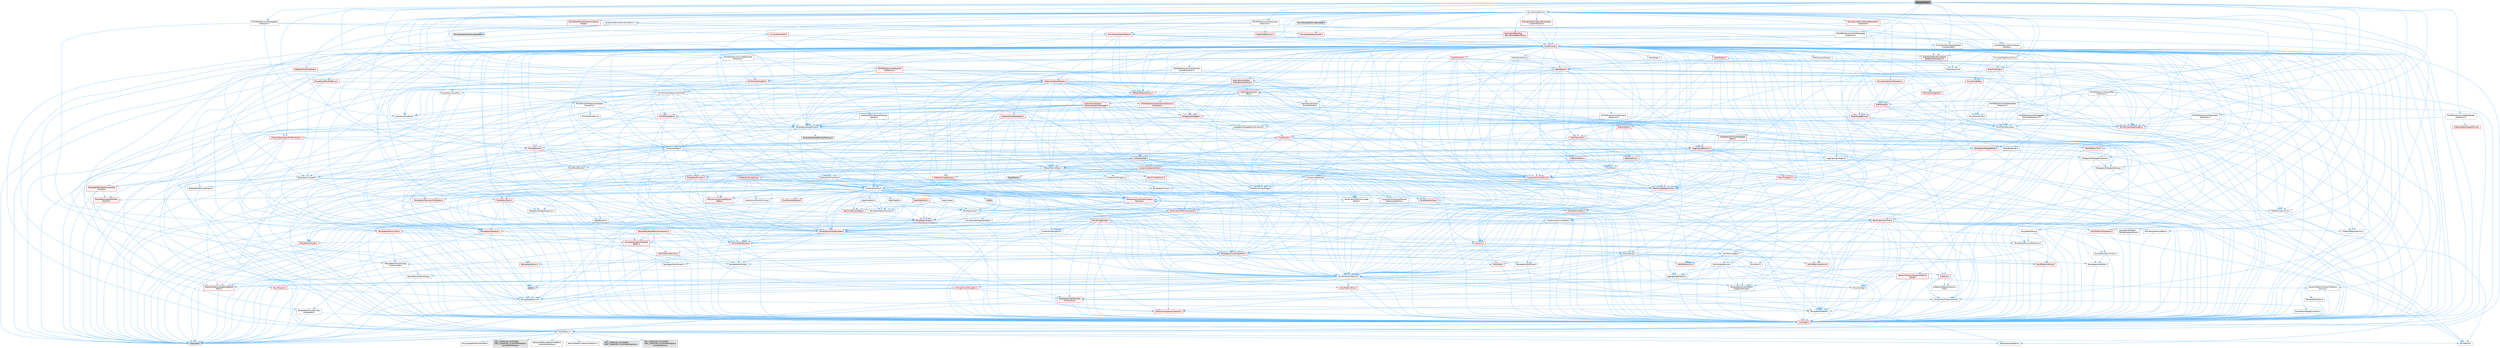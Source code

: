 digraph "SectionModel.h"
{
 // INTERACTIVE_SVG=YES
 // LATEX_PDF_SIZE
  bgcolor="transparent";
  edge [fontname=Helvetica,fontsize=10,labelfontname=Helvetica,labelfontsize=10];
  node [fontname=Helvetica,fontsize=10,shape=box,height=0.2,width=0.4];
  Node1 [id="Node000001",label="SectionModel.h",height=0.2,width=0.4,color="gray40", fillcolor="grey60", style="filled", fontcolor="black",tooltip=" "];
  Node1 -> Node2 [id="edge1_Node000001_Node000002",color="steelblue1",style="solid",tooltip=" "];
  Node2 [id="Node000002",label="Channels/MovieSceneChannel\lHandle.h",height=0.2,width=0.4,color="grey40", fillcolor="white", style="filled",URL="$de/d71/MovieSceneChannelHandle_8h.html",tooltip=" "];
  Node2 -> Node3 [id="edge2_Node000002_Node000003",color="steelblue1",style="solid",tooltip=" "];
  Node3 [id="Node000003",label="HAL/Platform.h",height=0.2,width=0.4,color="grey40", fillcolor="white", style="filled",URL="$d9/dd0/Platform_8h.html",tooltip=" "];
  Node3 -> Node4 [id="edge3_Node000003_Node000004",color="steelblue1",style="solid",tooltip=" "];
  Node4 [id="Node000004",label="Misc/Build.h",height=0.2,width=0.4,color="grey40", fillcolor="white", style="filled",URL="$d3/dbb/Build_8h.html",tooltip=" "];
  Node3 -> Node5 [id="edge4_Node000003_Node000005",color="steelblue1",style="solid",tooltip=" "];
  Node5 [id="Node000005",label="Misc/LargeWorldCoordinates.h",height=0.2,width=0.4,color="grey40", fillcolor="white", style="filled",URL="$d2/dcb/LargeWorldCoordinates_8h.html",tooltip=" "];
  Node3 -> Node6 [id="edge5_Node000003_Node000006",color="steelblue1",style="solid",tooltip=" "];
  Node6 [id="Node000006",label="type_traits",height=0.2,width=0.4,color="grey60", fillcolor="#E0E0E0", style="filled",tooltip=" "];
  Node3 -> Node7 [id="edge6_Node000003_Node000007",color="steelblue1",style="solid",tooltip=" "];
  Node7 [id="Node000007",label="PreprocessorHelpers.h",height=0.2,width=0.4,color="grey40", fillcolor="white", style="filled",URL="$db/ddb/PreprocessorHelpers_8h.html",tooltip=" "];
  Node3 -> Node8 [id="edge7_Node000003_Node000008",color="steelblue1",style="solid",tooltip=" "];
  Node8 [id="Node000008",label="UBT_COMPILED_PLATFORM\l/UBT_COMPILED_PLATFORMPlatform\lCompilerPreSetup.h",height=0.2,width=0.4,color="grey60", fillcolor="#E0E0E0", style="filled",tooltip=" "];
  Node3 -> Node9 [id="edge8_Node000003_Node000009",color="steelblue1",style="solid",tooltip=" "];
  Node9 [id="Node000009",label="GenericPlatform/GenericPlatform\lCompilerPreSetup.h",height=0.2,width=0.4,color="grey40", fillcolor="white", style="filled",URL="$d9/dc8/GenericPlatformCompilerPreSetup_8h.html",tooltip=" "];
  Node3 -> Node10 [id="edge9_Node000003_Node000010",color="steelblue1",style="solid",tooltip=" "];
  Node10 [id="Node000010",label="GenericPlatform/GenericPlatform.h",height=0.2,width=0.4,color="grey40", fillcolor="white", style="filled",URL="$d6/d84/GenericPlatform_8h.html",tooltip=" "];
  Node3 -> Node11 [id="edge10_Node000003_Node000011",color="steelblue1",style="solid",tooltip=" "];
  Node11 [id="Node000011",label="UBT_COMPILED_PLATFORM\l/UBT_COMPILED_PLATFORMPlatform.h",height=0.2,width=0.4,color="grey60", fillcolor="#E0E0E0", style="filled",tooltip=" "];
  Node3 -> Node12 [id="edge11_Node000003_Node000012",color="steelblue1",style="solid",tooltip=" "];
  Node12 [id="Node000012",label="UBT_COMPILED_PLATFORM\l/UBT_COMPILED_PLATFORMPlatform\lCompilerSetup.h",height=0.2,width=0.4,color="grey60", fillcolor="#E0E0E0", style="filled",tooltip=" "];
  Node2 -> Node13 [id="edge12_Node000002_Node000013",color="steelblue1",style="solid",tooltip=" "];
  Node13 [id="Node000013",label="Misc/AssertionMacros.h",height=0.2,width=0.4,color="grey40", fillcolor="white", style="filled",URL="$d0/dfa/AssertionMacros_8h.html",tooltip=" "];
  Node13 -> Node14 [id="edge13_Node000013_Node000014",color="steelblue1",style="solid",tooltip=" "];
  Node14 [id="Node000014",label="CoreTypes.h",height=0.2,width=0.4,color="red", fillcolor="#FFF0F0", style="filled",URL="$dc/dec/CoreTypes_8h.html",tooltip=" "];
  Node14 -> Node3 [id="edge14_Node000014_Node000003",color="steelblue1",style="solid",tooltip=" "];
  Node13 -> Node3 [id="edge15_Node000013_Node000003",color="steelblue1",style="solid",tooltip=" "];
  Node13 -> Node18 [id="edge16_Node000013_Node000018",color="steelblue1",style="solid",tooltip=" "];
  Node18 [id="Node000018",label="HAL/PlatformMisc.h",height=0.2,width=0.4,color="red", fillcolor="#FFF0F0", style="filled",URL="$d0/df5/PlatformMisc_8h.html",tooltip=" "];
  Node18 -> Node14 [id="edge17_Node000018_Node000014",color="steelblue1",style="solid",tooltip=" "];
  Node13 -> Node7 [id="edge18_Node000013_Node000007",color="steelblue1",style="solid",tooltip=" "];
  Node13 -> Node54 [id="edge19_Node000013_Node000054",color="steelblue1",style="solid",tooltip=" "];
  Node54 [id="Node000054",label="Templates/EnableIf.h",height=0.2,width=0.4,color="grey40", fillcolor="white", style="filled",URL="$d7/d60/EnableIf_8h.html",tooltip=" "];
  Node54 -> Node14 [id="edge20_Node000054_Node000014",color="steelblue1",style="solid",tooltip=" "];
  Node13 -> Node55 [id="edge21_Node000013_Node000055",color="steelblue1",style="solid",tooltip=" "];
  Node55 [id="Node000055",label="Templates/IsArrayOrRefOf\lTypeByPredicate.h",height=0.2,width=0.4,color="grey40", fillcolor="white", style="filled",URL="$d6/da1/IsArrayOrRefOfTypeByPredicate_8h.html",tooltip=" "];
  Node55 -> Node14 [id="edge22_Node000055_Node000014",color="steelblue1",style="solid",tooltip=" "];
  Node13 -> Node56 [id="edge23_Node000013_Node000056",color="steelblue1",style="solid",tooltip=" "];
  Node56 [id="Node000056",label="Templates/IsValidVariadic\lFunctionArg.h",height=0.2,width=0.4,color="red", fillcolor="#FFF0F0", style="filled",URL="$d0/dc8/IsValidVariadicFunctionArg_8h.html",tooltip=" "];
  Node56 -> Node14 [id="edge24_Node000056_Node000014",color="steelblue1",style="solid",tooltip=" "];
  Node56 -> Node6 [id="edge25_Node000056_Node000006",color="steelblue1",style="solid",tooltip=" "];
  Node13 -> Node58 [id="edge26_Node000013_Node000058",color="steelblue1",style="solid",tooltip=" "];
  Node58 [id="Node000058",label="Traits/IsCharEncodingCompatible\lWith.h",height=0.2,width=0.4,color="red", fillcolor="#FFF0F0", style="filled",URL="$df/dd1/IsCharEncodingCompatibleWith_8h.html",tooltip=" "];
  Node58 -> Node6 [id="edge27_Node000058_Node000006",color="steelblue1",style="solid",tooltip=" "];
  Node13 -> Node60 [id="edge28_Node000013_Node000060",color="steelblue1",style="solid",tooltip=" "];
  Node60 [id="Node000060",label="Misc/VarArgs.h",height=0.2,width=0.4,color="grey40", fillcolor="white", style="filled",URL="$d5/d6f/VarArgs_8h.html",tooltip=" "];
  Node60 -> Node14 [id="edge29_Node000060_Node000014",color="steelblue1",style="solid",tooltip=" "];
  Node13 -> Node61 [id="edge30_Node000013_Node000061",color="steelblue1",style="solid",tooltip=" "];
  Node61 [id="Node000061",label="String/FormatStringSan.h",height=0.2,width=0.4,color="red", fillcolor="#FFF0F0", style="filled",URL="$d3/d8b/FormatStringSan_8h.html",tooltip=" "];
  Node61 -> Node6 [id="edge31_Node000061_Node000006",color="steelblue1",style="solid",tooltip=" "];
  Node61 -> Node14 [id="edge32_Node000061_Node000014",color="steelblue1",style="solid",tooltip=" "];
  Node61 -> Node62 [id="edge33_Node000061_Node000062",color="steelblue1",style="solid",tooltip=" "];
  Node62 [id="Node000062",label="Templates/Requires.h",height=0.2,width=0.4,color="grey40", fillcolor="white", style="filled",URL="$dc/d96/Requires_8h.html",tooltip=" "];
  Node62 -> Node54 [id="edge34_Node000062_Node000054",color="steelblue1",style="solid",tooltip=" "];
  Node62 -> Node6 [id="edge35_Node000062_Node000006",color="steelblue1",style="solid",tooltip=" "];
  Node61 -> Node56 [id="edge36_Node000061_Node000056",color="steelblue1",style="solid",tooltip=" "];
  Node61 -> Node26 [id="edge37_Node000061_Node000026",color="steelblue1",style="solid",tooltip=" "];
  Node26 [id="Node000026",label="Containers/ContainersFwd.h",height=0.2,width=0.4,color="grey40", fillcolor="white", style="filled",URL="$d4/d0a/ContainersFwd_8h.html",tooltip=" "];
  Node26 -> Node3 [id="edge38_Node000026_Node000003",color="steelblue1",style="solid",tooltip=" "];
  Node26 -> Node14 [id="edge39_Node000026_Node000014",color="steelblue1",style="solid",tooltip=" "];
  Node26 -> Node23 [id="edge40_Node000026_Node000023",color="steelblue1",style="solid",tooltip=" "];
  Node23 [id="Node000023",label="Traits/IsContiguousContainer.h",height=0.2,width=0.4,color="red", fillcolor="#FFF0F0", style="filled",URL="$d5/d3c/IsContiguousContainer_8h.html",tooltip=" "];
  Node23 -> Node14 [id="edge41_Node000023_Node000014",color="steelblue1",style="solid",tooltip=" "];
  Node13 -> Node67 [id="edge42_Node000013_Node000067",color="steelblue1",style="solid",tooltip=" "];
  Node67 [id="Node000067",label="atomic",height=0.2,width=0.4,color="grey60", fillcolor="#E0E0E0", style="filled",tooltip=" "];
  Node2 -> Node68 [id="edge43_Node000002_Node000068",color="steelblue1",style="solid",tooltip=" "];
  Node68 [id="Node000068",label="Templates/SharedPointer.h",height=0.2,width=0.4,color="grey40", fillcolor="white", style="filled",URL="$d2/d17/SharedPointer_8h.html",tooltip=" "];
  Node68 -> Node14 [id="edge44_Node000068_Node000014",color="steelblue1",style="solid",tooltip=" "];
  Node68 -> Node69 [id="edge45_Node000068_Node000069",color="steelblue1",style="solid",tooltip=" "];
  Node69 [id="Node000069",label="Misc/IntrusiveUnsetOptional\lState.h",height=0.2,width=0.4,color="red", fillcolor="#FFF0F0", style="filled",URL="$d2/d0a/IntrusiveUnsetOptionalState_8h.html",tooltip=" "];
  Node68 -> Node71 [id="edge46_Node000068_Node000071",color="steelblue1",style="solid",tooltip=" "];
  Node71 [id="Node000071",label="Templates/PointerIsConvertible\lFromTo.h",height=0.2,width=0.4,color="red", fillcolor="#FFF0F0", style="filled",URL="$d6/d65/PointerIsConvertibleFromTo_8h.html",tooltip=" "];
  Node71 -> Node14 [id="edge47_Node000071_Node000014",color="steelblue1",style="solid",tooltip=" "];
  Node71 -> Node72 [id="edge48_Node000071_Node000072",color="steelblue1",style="solid",tooltip=" "];
  Node72 [id="Node000072",label="Templates/LosesQualifiers\lFromTo.h",height=0.2,width=0.4,color="red", fillcolor="#FFF0F0", style="filled",URL="$d2/db3/LosesQualifiersFromTo_8h.html",tooltip=" "];
  Node72 -> Node6 [id="edge49_Node000072_Node000006",color="steelblue1",style="solid",tooltip=" "];
  Node71 -> Node6 [id="edge50_Node000071_Node000006",color="steelblue1",style="solid",tooltip=" "];
  Node68 -> Node13 [id="edge51_Node000068_Node000013",color="steelblue1",style="solid",tooltip=" "];
  Node68 -> Node74 [id="edge52_Node000068_Node000074",color="steelblue1",style="solid",tooltip=" "];
  Node74 [id="Node000074",label="HAL/UnrealMemory.h",height=0.2,width=0.4,color="red", fillcolor="#FFF0F0", style="filled",URL="$d9/d96/UnrealMemory_8h.html",tooltip=" "];
  Node74 -> Node14 [id="edge53_Node000074_Node000014",color="steelblue1",style="solid",tooltip=" "];
  Node74 -> Node78 [id="edge54_Node000074_Node000078",color="steelblue1",style="solid",tooltip=" "];
  Node78 [id="Node000078",label="HAL/MemoryBase.h",height=0.2,width=0.4,color="grey40", fillcolor="white", style="filled",URL="$d6/d9f/MemoryBase_8h.html",tooltip=" "];
  Node78 -> Node14 [id="edge55_Node000078_Node000014",color="steelblue1",style="solid",tooltip=" "];
  Node78 -> Node47 [id="edge56_Node000078_Node000047",color="steelblue1",style="solid",tooltip=" "];
  Node47 [id="Node000047",label="HAL/PlatformAtomics.h",height=0.2,width=0.4,color="red", fillcolor="#FFF0F0", style="filled",URL="$d3/d36/PlatformAtomics_8h.html",tooltip=" "];
  Node47 -> Node14 [id="edge57_Node000047_Node000014",color="steelblue1",style="solid",tooltip=" "];
  Node78 -> Node30 [id="edge58_Node000078_Node000030",color="steelblue1",style="solid",tooltip=" "];
  Node30 [id="Node000030",label="HAL/PlatformCrt.h",height=0.2,width=0.4,color="red", fillcolor="#FFF0F0", style="filled",URL="$d8/d75/PlatformCrt_8h.html",tooltip=" "];
  Node78 -> Node79 [id="edge59_Node000078_Node000079",color="steelblue1",style="solid",tooltip=" "];
  Node79 [id="Node000079",label="Misc/Exec.h",height=0.2,width=0.4,color="grey40", fillcolor="white", style="filled",URL="$de/ddb/Exec_8h.html",tooltip=" "];
  Node79 -> Node14 [id="edge60_Node000079_Node000014",color="steelblue1",style="solid",tooltip=" "];
  Node79 -> Node13 [id="edge61_Node000079_Node000013",color="steelblue1",style="solid",tooltip=" "];
  Node78 -> Node80 [id="edge62_Node000078_Node000080",color="steelblue1",style="solid",tooltip=" "];
  Node80 [id="Node000080",label="Misc/OutputDevice.h",height=0.2,width=0.4,color="grey40", fillcolor="white", style="filled",URL="$d7/d32/OutputDevice_8h.html",tooltip=" "];
  Node80 -> Node25 [id="edge63_Node000080_Node000025",color="steelblue1",style="solid",tooltip=" "];
  Node25 [id="Node000025",label="CoreFwd.h",height=0.2,width=0.4,color="red", fillcolor="#FFF0F0", style="filled",URL="$d1/d1e/CoreFwd_8h.html",tooltip=" "];
  Node25 -> Node14 [id="edge64_Node000025_Node000014",color="steelblue1",style="solid",tooltip=" "];
  Node25 -> Node26 [id="edge65_Node000025_Node000026",color="steelblue1",style="solid",tooltip=" "];
  Node25 -> Node28 [id="edge66_Node000025_Node000028",color="steelblue1",style="solid",tooltip=" "];
  Node28 [id="Node000028",label="UObject/UObjectHierarchy\lFwd.h",height=0.2,width=0.4,color="grey40", fillcolor="white", style="filled",URL="$d3/d13/UObjectHierarchyFwd_8h.html",tooltip=" "];
  Node80 -> Node14 [id="edge67_Node000080_Node000014",color="steelblue1",style="solid",tooltip=" "];
  Node80 -> Node81 [id="edge68_Node000080_Node000081",color="steelblue1",style="solid",tooltip=" "];
  Node81 [id="Node000081",label="Logging/LogVerbosity.h",height=0.2,width=0.4,color="grey40", fillcolor="white", style="filled",URL="$d2/d8f/LogVerbosity_8h.html",tooltip=" "];
  Node81 -> Node14 [id="edge69_Node000081_Node000014",color="steelblue1",style="solid",tooltip=" "];
  Node80 -> Node60 [id="edge70_Node000080_Node000060",color="steelblue1",style="solid",tooltip=" "];
  Node80 -> Node55 [id="edge71_Node000080_Node000055",color="steelblue1",style="solid",tooltip=" "];
  Node80 -> Node56 [id="edge72_Node000080_Node000056",color="steelblue1",style="solid",tooltip=" "];
  Node80 -> Node58 [id="edge73_Node000080_Node000058",color="steelblue1",style="solid",tooltip=" "];
  Node78 -> Node82 [id="edge74_Node000078_Node000082",color="steelblue1",style="solid",tooltip=" "];
  Node82 [id="Node000082",label="Templates/Atomic.h",height=0.2,width=0.4,color="red", fillcolor="#FFF0F0", style="filled",URL="$d3/d91/Atomic_8h.html",tooltip=" "];
  Node82 -> Node67 [id="edge75_Node000082_Node000067",color="steelblue1",style="solid",tooltip=" "];
  Node74 -> Node91 [id="edge76_Node000074_Node000091",color="steelblue1",style="solid",tooltip=" "];
  Node91 [id="Node000091",label="HAL/PlatformMemory.h",height=0.2,width=0.4,color="red", fillcolor="#FFF0F0", style="filled",URL="$de/d68/PlatformMemory_8h.html",tooltip=" "];
  Node91 -> Node14 [id="edge77_Node000091_Node000014",color="steelblue1",style="solid",tooltip=" "];
  Node74 -> Node94 [id="edge78_Node000074_Node000094",color="steelblue1",style="solid",tooltip=" "];
  Node94 [id="Node000094",label="Templates/IsPointer.h",height=0.2,width=0.4,color="grey40", fillcolor="white", style="filled",URL="$d7/d05/IsPointer_8h.html",tooltip=" "];
  Node94 -> Node14 [id="edge79_Node000094_Node000014",color="steelblue1",style="solid",tooltip=" "];
  Node68 -> Node95 [id="edge80_Node000068_Node000095",color="steelblue1",style="solid",tooltip=" "];
  Node95 [id="Node000095",label="Containers/Array.h",height=0.2,width=0.4,color="grey40", fillcolor="white", style="filled",URL="$df/dd0/Array_8h.html",tooltip=" "];
  Node95 -> Node14 [id="edge81_Node000095_Node000014",color="steelblue1",style="solid",tooltip=" "];
  Node95 -> Node13 [id="edge82_Node000095_Node000013",color="steelblue1",style="solid",tooltip=" "];
  Node95 -> Node69 [id="edge83_Node000095_Node000069",color="steelblue1",style="solid",tooltip=" "];
  Node95 -> Node96 [id="edge84_Node000095_Node000096",color="steelblue1",style="solid",tooltip=" "];
  Node96 [id="Node000096",label="Misc/ReverseIterate.h",height=0.2,width=0.4,color="red", fillcolor="#FFF0F0", style="filled",URL="$db/de3/ReverseIterate_8h.html",tooltip=" "];
  Node96 -> Node3 [id="edge85_Node000096_Node000003",color="steelblue1",style="solid",tooltip=" "];
  Node95 -> Node74 [id="edge86_Node000095_Node000074",color="steelblue1",style="solid",tooltip=" "];
  Node95 -> Node98 [id="edge87_Node000095_Node000098",color="steelblue1",style="solid",tooltip=" "];
  Node98 [id="Node000098",label="Templates/UnrealTypeTraits.h",height=0.2,width=0.4,color="red", fillcolor="#FFF0F0", style="filled",URL="$d2/d2d/UnrealTypeTraits_8h.html",tooltip=" "];
  Node98 -> Node14 [id="edge88_Node000098_Node000014",color="steelblue1",style="solid",tooltip=" "];
  Node98 -> Node94 [id="edge89_Node000098_Node000094",color="steelblue1",style="solid",tooltip=" "];
  Node98 -> Node13 [id="edge90_Node000098_Node000013",color="steelblue1",style="solid",tooltip=" "];
  Node98 -> Node87 [id="edge91_Node000098_Node000087",color="steelblue1",style="solid",tooltip=" "];
  Node87 [id="Node000087",label="Templates/AndOrNot.h",height=0.2,width=0.4,color="grey40", fillcolor="white", style="filled",URL="$db/d0a/AndOrNot_8h.html",tooltip=" "];
  Node87 -> Node14 [id="edge92_Node000087_Node000014",color="steelblue1",style="solid",tooltip=" "];
  Node98 -> Node54 [id="edge93_Node000098_Node000054",color="steelblue1",style="solid",tooltip=" "];
  Node98 -> Node99 [id="edge94_Node000098_Node000099",color="steelblue1",style="solid",tooltip=" "];
  Node99 [id="Node000099",label="Templates/IsArithmetic.h",height=0.2,width=0.4,color="grey40", fillcolor="white", style="filled",URL="$d2/d5d/IsArithmetic_8h.html",tooltip=" "];
  Node99 -> Node14 [id="edge95_Node000099_Node000014",color="steelblue1",style="solid",tooltip=" "];
  Node98 -> Node101 [id="edge96_Node000098_Node000101",color="steelblue1",style="solid",tooltip=" "];
  Node101 [id="Node000101",label="Templates/IsPODType.h",height=0.2,width=0.4,color="grey40", fillcolor="white", style="filled",URL="$d7/db1/IsPODType_8h.html",tooltip=" "];
  Node101 -> Node14 [id="edge97_Node000101_Node000014",color="steelblue1",style="solid",tooltip=" "];
  Node98 -> Node102 [id="edge98_Node000098_Node000102",color="steelblue1",style="solid",tooltip=" "];
  Node102 [id="Node000102",label="Templates/IsUECoreType.h",height=0.2,width=0.4,color="grey40", fillcolor="white", style="filled",URL="$d1/db8/IsUECoreType_8h.html",tooltip=" "];
  Node102 -> Node14 [id="edge99_Node000102_Node000014",color="steelblue1",style="solid",tooltip=" "];
  Node102 -> Node6 [id="edge100_Node000102_Node000006",color="steelblue1",style="solid",tooltip=" "];
  Node98 -> Node88 [id="edge101_Node000098_Node000088",color="steelblue1",style="solid",tooltip=" "];
  Node88 [id="Node000088",label="Templates/IsTriviallyCopy\lConstructible.h",height=0.2,width=0.4,color="grey40", fillcolor="white", style="filled",URL="$d3/d78/IsTriviallyCopyConstructible_8h.html",tooltip=" "];
  Node88 -> Node14 [id="edge102_Node000088_Node000014",color="steelblue1",style="solid",tooltip=" "];
  Node88 -> Node6 [id="edge103_Node000088_Node000006",color="steelblue1",style="solid",tooltip=" "];
  Node95 -> Node103 [id="edge104_Node000095_Node000103",color="steelblue1",style="solid",tooltip=" "];
  Node103 [id="Node000103",label="Templates/UnrealTemplate.h",height=0.2,width=0.4,color="red", fillcolor="#FFF0F0", style="filled",URL="$d4/d24/UnrealTemplate_8h.html",tooltip=" "];
  Node103 -> Node14 [id="edge105_Node000103_Node000014",color="steelblue1",style="solid",tooltip=" "];
  Node103 -> Node94 [id="edge106_Node000103_Node000094",color="steelblue1",style="solid",tooltip=" "];
  Node103 -> Node74 [id="edge107_Node000103_Node000074",color="steelblue1",style="solid",tooltip=" "];
  Node103 -> Node98 [id="edge108_Node000103_Node000098",color="steelblue1",style="solid",tooltip=" "];
  Node103 -> Node105 [id="edge109_Node000103_Node000105",color="steelblue1",style="solid",tooltip=" "];
  Node105 [id="Node000105",label="Templates/RemoveReference.h",height=0.2,width=0.4,color="grey40", fillcolor="white", style="filled",URL="$da/dbe/RemoveReference_8h.html",tooltip=" "];
  Node105 -> Node14 [id="edge110_Node000105_Node000014",color="steelblue1",style="solid",tooltip=" "];
  Node103 -> Node62 [id="edge111_Node000103_Node000062",color="steelblue1",style="solid",tooltip=" "];
  Node103 -> Node106 [id="edge112_Node000103_Node000106",color="steelblue1",style="solid",tooltip=" "];
  Node106 [id="Node000106",label="Templates/TypeCompatible\lBytes.h",height=0.2,width=0.4,color="red", fillcolor="#FFF0F0", style="filled",URL="$df/d0a/TypeCompatibleBytes_8h.html",tooltip=" "];
  Node106 -> Node14 [id="edge113_Node000106_Node000014",color="steelblue1",style="solid",tooltip=" "];
  Node106 -> Node6 [id="edge114_Node000106_Node000006",color="steelblue1",style="solid",tooltip=" "];
  Node103 -> Node23 [id="edge115_Node000103_Node000023",color="steelblue1",style="solid",tooltip=" "];
  Node103 -> Node6 [id="edge116_Node000103_Node000006",color="steelblue1",style="solid",tooltip=" "];
  Node95 -> Node108 [id="edge117_Node000095_Node000108",color="steelblue1",style="solid",tooltip=" "];
  Node108 [id="Node000108",label="Containers/AllowShrinking.h",height=0.2,width=0.4,color="grey40", fillcolor="white", style="filled",URL="$d7/d1a/AllowShrinking_8h.html",tooltip=" "];
  Node108 -> Node14 [id="edge118_Node000108_Node000014",color="steelblue1",style="solid",tooltip=" "];
  Node95 -> Node109 [id="edge119_Node000095_Node000109",color="steelblue1",style="solid",tooltip=" "];
  Node109 [id="Node000109",label="Containers/ContainerAllocation\lPolicies.h",height=0.2,width=0.4,color="red", fillcolor="#FFF0F0", style="filled",URL="$d7/dff/ContainerAllocationPolicies_8h.html",tooltip=" "];
  Node109 -> Node14 [id="edge120_Node000109_Node000014",color="steelblue1",style="solid",tooltip=" "];
  Node109 -> Node109 [id="edge121_Node000109_Node000109",color="steelblue1",style="solid",tooltip=" "];
  Node109 -> Node111 [id="edge122_Node000109_Node000111",color="steelblue1",style="solid",tooltip=" "];
  Node111 [id="Node000111",label="HAL/PlatformMath.h",height=0.2,width=0.4,color="red", fillcolor="#FFF0F0", style="filled",URL="$dc/d53/PlatformMath_8h.html",tooltip=" "];
  Node111 -> Node14 [id="edge123_Node000111_Node000014",color="steelblue1",style="solid",tooltip=" "];
  Node109 -> Node74 [id="edge124_Node000109_Node000074",color="steelblue1",style="solid",tooltip=" "];
  Node109 -> Node40 [id="edge125_Node000109_Node000040",color="steelblue1",style="solid",tooltip=" "];
  Node40 [id="Node000040",label="Math/NumericLimits.h",height=0.2,width=0.4,color="grey40", fillcolor="white", style="filled",URL="$df/d1b/NumericLimits_8h.html",tooltip=" "];
  Node40 -> Node14 [id="edge126_Node000040_Node000014",color="steelblue1",style="solid",tooltip=" "];
  Node109 -> Node13 [id="edge127_Node000109_Node000013",color="steelblue1",style="solid",tooltip=" "];
  Node109 -> Node120 [id="edge128_Node000109_Node000120",color="steelblue1",style="solid",tooltip=" "];
  Node120 [id="Node000120",label="Templates/MemoryOps.h",height=0.2,width=0.4,color="red", fillcolor="#FFF0F0", style="filled",URL="$db/dea/MemoryOps_8h.html",tooltip=" "];
  Node120 -> Node14 [id="edge129_Node000120_Node000014",color="steelblue1",style="solid",tooltip=" "];
  Node120 -> Node74 [id="edge130_Node000120_Node000074",color="steelblue1",style="solid",tooltip=" "];
  Node120 -> Node89 [id="edge131_Node000120_Node000089",color="steelblue1",style="solid",tooltip=" "];
  Node89 [id="Node000089",label="Templates/IsTriviallyCopy\lAssignable.h",height=0.2,width=0.4,color="grey40", fillcolor="white", style="filled",URL="$d2/df2/IsTriviallyCopyAssignable_8h.html",tooltip=" "];
  Node89 -> Node14 [id="edge132_Node000089_Node000014",color="steelblue1",style="solid",tooltip=" "];
  Node89 -> Node6 [id="edge133_Node000089_Node000006",color="steelblue1",style="solid",tooltip=" "];
  Node120 -> Node88 [id="edge134_Node000120_Node000088",color="steelblue1",style="solid",tooltip=" "];
  Node120 -> Node62 [id="edge135_Node000120_Node000062",color="steelblue1",style="solid",tooltip=" "];
  Node120 -> Node98 [id="edge136_Node000120_Node000098",color="steelblue1",style="solid",tooltip=" "];
  Node120 -> Node6 [id="edge137_Node000120_Node000006",color="steelblue1",style="solid",tooltip=" "];
  Node109 -> Node106 [id="edge138_Node000109_Node000106",color="steelblue1",style="solid",tooltip=" "];
  Node109 -> Node6 [id="edge139_Node000109_Node000006",color="steelblue1",style="solid",tooltip=" "];
  Node95 -> Node121 [id="edge140_Node000095_Node000121",color="steelblue1",style="solid",tooltip=" "];
  Node121 [id="Node000121",label="Containers/ContainerElement\lTypeCompatibility.h",height=0.2,width=0.4,color="grey40", fillcolor="white", style="filled",URL="$df/ddf/ContainerElementTypeCompatibility_8h.html",tooltip=" "];
  Node121 -> Node14 [id="edge141_Node000121_Node000014",color="steelblue1",style="solid",tooltip=" "];
  Node121 -> Node98 [id="edge142_Node000121_Node000098",color="steelblue1",style="solid",tooltip=" "];
  Node95 -> Node122 [id="edge143_Node000095_Node000122",color="steelblue1",style="solid",tooltip=" "];
  Node122 [id="Node000122",label="Serialization/Archive.h",height=0.2,width=0.4,color="red", fillcolor="#FFF0F0", style="filled",URL="$d7/d3b/Archive_8h.html",tooltip=" "];
  Node122 -> Node25 [id="edge144_Node000122_Node000025",color="steelblue1",style="solid",tooltip=" "];
  Node122 -> Node14 [id="edge145_Node000122_Node000014",color="steelblue1",style="solid",tooltip=" "];
  Node122 -> Node123 [id="edge146_Node000122_Node000123",color="steelblue1",style="solid",tooltip=" "];
  Node123 [id="Node000123",label="HAL/PlatformProperties.h",height=0.2,width=0.4,color="red", fillcolor="#FFF0F0", style="filled",URL="$d9/db0/PlatformProperties_8h.html",tooltip=" "];
  Node123 -> Node14 [id="edge147_Node000123_Node000014",color="steelblue1",style="solid",tooltip=" "];
  Node122 -> Node126 [id="edge148_Node000122_Node000126",color="steelblue1",style="solid",tooltip=" "];
  Node126 [id="Node000126",label="Internationalization\l/TextNamespaceFwd.h",height=0.2,width=0.4,color="grey40", fillcolor="white", style="filled",URL="$d8/d97/TextNamespaceFwd_8h.html",tooltip=" "];
  Node126 -> Node14 [id="edge149_Node000126_Node000014",color="steelblue1",style="solid",tooltip=" "];
  Node122 -> Node13 [id="edge150_Node000122_Node000013",color="steelblue1",style="solid",tooltip=" "];
  Node122 -> Node4 [id="edge151_Node000122_Node000004",color="steelblue1",style="solid",tooltip=" "];
  Node122 -> Node127 [id="edge152_Node000122_Node000127",color="steelblue1",style="solid",tooltip=" "];
  Node127 [id="Node000127",label="Misc/EngineVersionBase.h",height=0.2,width=0.4,color="grey40", fillcolor="white", style="filled",URL="$d5/d2b/EngineVersionBase_8h.html",tooltip=" "];
  Node127 -> Node14 [id="edge153_Node000127_Node000014",color="steelblue1",style="solid",tooltip=" "];
  Node122 -> Node60 [id="edge154_Node000122_Node000060",color="steelblue1",style="solid",tooltip=" "];
  Node122 -> Node54 [id="edge155_Node000122_Node000054",color="steelblue1",style="solid",tooltip=" "];
  Node122 -> Node55 [id="edge156_Node000122_Node000055",color="steelblue1",style="solid",tooltip=" "];
  Node122 -> Node130 [id="edge157_Node000122_Node000130",color="steelblue1",style="solid",tooltip=" "];
  Node130 [id="Node000130",label="Templates/IsEnumClass.h",height=0.2,width=0.4,color="grey40", fillcolor="white", style="filled",URL="$d7/d15/IsEnumClass_8h.html",tooltip=" "];
  Node130 -> Node14 [id="edge158_Node000130_Node000014",color="steelblue1",style="solid",tooltip=" "];
  Node130 -> Node87 [id="edge159_Node000130_Node000087",color="steelblue1",style="solid",tooltip=" "];
  Node122 -> Node56 [id="edge160_Node000122_Node000056",color="steelblue1",style="solid",tooltip=" "];
  Node122 -> Node103 [id="edge161_Node000122_Node000103",color="steelblue1",style="solid",tooltip=" "];
  Node122 -> Node58 [id="edge162_Node000122_Node000058",color="steelblue1",style="solid",tooltip=" "];
  Node122 -> Node131 [id="edge163_Node000122_Node000131",color="steelblue1",style="solid",tooltip=" "];
  Node131 [id="Node000131",label="UObject/ObjectVersion.h",height=0.2,width=0.4,color="grey40", fillcolor="white", style="filled",URL="$da/d63/ObjectVersion_8h.html",tooltip=" "];
  Node131 -> Node14 [id="edge164_Node000131_Node000014",color="steelblue1",style="solid",tooltip=" "];
  Node95 -> Node132 [id="edge165_Node000095_Node000132",color="steelblue1",style="solid",tooltip=" "];
  Node132 [id="Node000132",label="Serialization/MemoryImage\lWriter.h",height=0.2,width=0.4,color="grey40", fillcolor="white", style="filled",URL="$d0/d08/MemoryImageWriter_8h.html",tooltip=" "];
  Node132 -> Node14 [id="edge166_Node000132_Node000014",color="steelblue1",style="solid",tooltip=" "];
  Node132 -> Node133 [id="edge167_Node000132_Node000133",color="steelblue1",style="solid",tooltip=" "];
  Node133 [id="Node000133",label="Serialization/MemoryLayout.h",height=0.2,width=0.4,color="red", fillcolor="#FFF0F0", style="filled",URL="$d7/d66/MemoryLayout_8h.html",tooltip=" "];
  Node133 -> Node136 [id="edge168_Node000133_Node000136",color="steelblue1",style="solid",tooltip=" "];
  Node136 [id="Node000136",label="Containers/EnumAsByte.h",height=0.2,width=0.4,color="grey40", fillcolor="white", style="filled",URL="$d6/d9a/EnumAsByte_8h.html",tooltip=" "];
  Node136 -> Node14 [id="edge169_Node000136_Node000014",color="steelblue1",style="solid",tooltip=" "];
  Node136 -> Node101 [id="edge170_Node000136_Node000101",color="steelblue1",style="solid",tooltip=" "];
  Node136 -> Node137 [id="edge171_Node000136_Node000137",color="steelblue1",style="solid",tooltip=" "];
  Node137 [id="Node000137",label="Templates/TypeHash.h",height=0.2,width=0.4,color="red", fillcolor="#FFF0F0", style="filled",URL="$d1/d62/TypeHash_8h.html",tooltip=" "];
  Node137 -> Node14 [id="edge172_Node000137_Node000014",color="steelblue1",style="solid",tooltip=" "];
  Node137 -> Node62 [id="edge173_Node000137_Node000062",color="steelblue1",style="solid",tooltip=" "];
  Node137 -> Node138 [id="edge174_Node000137_Node000138",color="steelblue1",style="solid",tooltip=" "];
  Node138 [id="Node000138",label="Misc/Crc.h",height=0.2,width=0.4,color="red", fillcolor="#FFF0F0", style="filled",URL="$d4/dd2/Crc_8h.html",tooltip=" "];
  Node138 -> Node14 [id="edge175_Node000138_Node000014",color="steelblue1",style="solid",tooltip=" "];
  Node138 -> Node76 [id="edge176_Node000138_Node000076",color="steelblue1",style="solid",tooltip=" "];
  Node76 [id="Node000076",label="HAL/PlatformString.h",height=0.2,width=0.4,color="red", fillcolor="#FFF0F0", style="filled",URL="$db/db5/PlatformString_8h.html",tooltip=" "];
  Node76 -> Node14 [id="edge177_Node000076_Node000014",color="steelblue1",style="solid",tooltip=" "];
  Node138 -> Node13 [id="edge178_Node000138_Node000013",color="steelblue1",style="solid",tooltip=" "];
  Node138 -> Node139 [id="edge179_Node000138_Node000139",color="steelblue1",style="solid",tooltip=" "];
  Node139 [id="Node000139",label="Misc/CString.h",height=0.2,width=0.4,color="grey40", fillcolor="white", style="filled",URL="$d2/d49/CString_8h.html",tooltip=" "];
  Node139 -> Node14 [id="edge180_Node000139_Node000014",color="steelblue1",style="solid",tooltip=" "];
  Node139 -> Node30 [id="edge181_Node000139_Node000030",color="steelblue1",style="solid",tooltip=" "];
  Node139 -> Node76 [id="edge182_Node000139_Node000076",color="steelblue1",style="solid",tooltip=" "];
  Node139 -> Node13 [id="edge183_Node000139_Node000013",color="steelblue1",style="solid",tooltip=" "];
  Node139 -> Node140 [id="edge184_Node000139_Node000140",color="steelblue1",style="solid",tooltip=" "];
  Node140 [id="Node000140",label="Misc/Char.h",height=0.2,width=0.4,color="red", fillcolor="#FFF0F0", style="filled",URL="$d0/d58/Char_8h.html",tooltip=" "];
  Node140 -> Node14 [id="edge185_Node000140_Node000014",color="steelblue1",style="solid",tooltip=" "];
  Node140 -> Node6 [id="edge186_Node000140_Node000006",color="steelblue1",style="solid",tooltip=" "];
  Node139 -> Node60 [id="edge187_Node000139_Node000060",color="steelblue1",style="solid",tooltip=" "];
  Node139 -> Node55 [id="edge188_Node000139_Node000055",color="steelblue1",style="solid",tooltip=" "];
  Node139 -> Node56 [id="edge189_Node000139_Node000056",color="steelblue1",style="solid",tooltip=" "];
  Node139 -> Node58 [id="edge190_Node000139_Node000058",color="steelblue1",style="solid",tooltip=" "];
  Node138 -> Node140 [id="edge191_Node000138_Node000140",color="steelblue1",style="solid",tooltip=" "];
  Node138 -> Node98 [id="edge192_Node000138_Node000098",color="steelblue1",style="solid",tooltip=" "];
  Node137 -> Node6 [id="edge193_Node000137_Node000006",color="steelblue1",style="solid",tooltip=" "];
  Node133 -> Node20 [id="edge194_Node000133_Node000020",color="steelblue1",style="solid",tooltip=" "];
  Node20 [id="Node000020",label="Containers/StringFwd.h",height=0.2,width=0.4,color="grey40", fillcolor="white", style="filled",URL="$df/d37/StringFwd_8h.html",tooltip=" "];
  Node20 -> Node14 [id="edge195_Node000020_Node000014",color="steelblue1",style="solid",tooltip=" "];
  Node20 -> Node21 [id="edge196_Node000020_Node000021",color="steelblue1",style="solid",tooltip=" "];
  Node21 [id="Node000021",label="Traits/ElementType.h",height=0.2,width=0.4,color="red", fillcolor="#FFF0F0", style="filled",URL="$d5/d4f/ElementType_8h.html",tooltip=" "];
  Node21 -> Node3 [id="edge197_Node000021_Node000003",color="steelblue1",style="solid",tooltip=" "];
  Node21 -> Node6 [id="edge198_Node000021_Node000006",color="steelblue1",style="solid",tooltip=" "];
  Node20 -> Node23 [id="edge199_Node000020_Node000023",color="steelblue1",style="solid",tooltip=" "];
  Node133 -> Node74 [id="edge200_Node000133_Node000074",color="steelblue1",style="solid",tooltip=" "];
  Node133 -> Node54 [id="edge201_Node000133_Node000054",color="steelblue1",style="solid",tooltip=" "];
  Node133 -> Node103 [id="edge202_Node000133_Node000103",color="steelblue1",style="solid",tooltip=" "];
  Node95 -> Node146 [id="edge203_Node000095_Node000146",color="steelblue1",style="solid",tooltip=" "];
  Node146 [id="Node000146",label="Algo/Heapify.h",height=0.2,width=0.4,color="grey40", fillcolor="white", style="filled",URL="$d0/d2a/Heapify_8h.html",tooltip=" "];
  Node146 -> Node147 [id="edge204_Node000146_Node000147",color="steelblue1",style="solid",tooltip=" "];
  Node147 [id="Node000147",label="Algo/Impl/BinaryHeap.h",height=0.2,width=0.4,color="red", fillcolor="#FFF0F0", style="filled",URL="$d7/da3/Algo_2Impl_2BinaryHeap_8h.html",tooltip=" "];
  Node147 -> Node148 [id="edge205_Node000147_Node000148",color="steelblue1",style="solid",tooltip=" "];
  Node148 [id="Node000148",label="Templates/Invoke.h",height=0.2,width=0.4,color="red", fillcolor="#FFF0F0", style="filled",URL="$d7/deb/Invoke_8h.html",tooltip=" "];
  Node148 -> Node14 [id="edge206_Node000148_Node000014",color="steelblue1",style="solid",tooltip=" "];
  Node148 -> Node103 [id="edge207_Node000148_Node000103",color="steelblue1",style="solid",tooltip=" "];
  Node148 -> Node6 [id="edge208_Node000148_Node000006",color="steelblue1",style="solid",tooltip=" "];
  Node147 -> Node6 [id="edge209_Node000147_Node000006",color="steelblue1",style="solid",tooltip=" "];
  Node146 -> Node152 [id="edge210_Node000146_Node000152",color="steelblue1",style="solid",tooltip=" "];
  Node152 [id="Node000152",label="Templates/IdentityFunctor.h",height=0.2,width=0.4,color="grey40", fillcolor="white", style="filled",URL="$d7/d2e/IdentityFunctor_8h.html",tooltip=" "];
  Node152 -> Node3 [id="edge211_Node000152_Node000003",color="steelblue1",style="solid",tooltip=" "];
  Node146 -> Node148 [id="edge212_Node000146_Node000148",color="steelblue1",style="solid",tooltip=" "];
  Node146 -> Node153 [id="edge213_Node000146_Node000153",color="steelblue1",style="solid",tooltip=" "];
  Node153 [id="Node000153",label="Templates/Less.h",height=0.2,width=0.4,color="grey40", fillcolor="white", style="filled",URL="$de/dc8/Less_8h.html",tooltip=" "];
  Node153 -> Node14 [id="edge214_Node000153_Node000014",color="steelblue1",style="solid",tooltip=" "];
  Node153 -> Node103 [id="edge215_Node000153_Node000103",color="steelblue1",style="solid",tooltip=" "];
  Node146 -> Node103 [id="edge216_Node000146_Node000103",color="steelblue1",style="solid",tooltip=" "];
  Node95 -> Node154 [id="edge217_Node000095_Node000154",color="steelblue1",style="solid",tooltip=" "];
  Node154 [id="Node000154",label="Algo/HeapSort.h",height=0.2,width=0.4,color="grey40", fillcolor="white", style="filled",URL="$d3/d92/HeapSort_8h.html",tooltip=" "];
  Node154 -> Node147 [id="edge218_Node000154_Node000147",color="steelblue1",style="solid",tooltip=" "];
  Node154 -> Node152 [id="edge219_Node000154_Node000152",color="steelblue1",style="solid",tooltip=" "];
  Node154 -> Node153 [id="edge220_Node000154_Node000153",color="steelblue1",style="solid",tooltip=" "];
  Node154 -> Node103 [id="edge221_Node000154_Node000103",color="steelblue1",style="solid",tooltip=" "];
  Node95 -> Node155 [id="edge222_Node000095_Node000155",color="steelblue1",style="solid",tooltip=" "];
  Node155 [id="Node000155",label="Algo/IsHeap.h",height=0.2,width=0.4,color="grey40", fillcolor="white", style="filled",URL="$de/d32/IsHeap_8h.html",tooltip=" "];
  Node155 -> Node147 [id="edge223_Node000155_Node000147",color="steelblue1",style="solid",tooltip=" "];
  Node155 -> Node152 [id="edge224_Node000155_Node000152",color="steelblue1",style="solid",tooltip=" "];
  Node155 -> Node148 [id="edge225_Node000155_Node000148",color="steelblue1",style="solid",tooltip=" "];
  Node155 -> Node153 [id="edge226_Node000155_Node000153",color="steelblue1",style="solid",tooltip=" "];
  Node155 -> Node103 [id="edge227_Node000155_Node000103",color="steelblue1",style="solid",tooltip=" "];
  Node95 -> Node147 [id="edge228_Node000095_Node000147",color="steelblue1",style="solid",tooltip=" "];
  Node95 -> Node156 [id="edge229_Node000095_Node000156",color="steelblue1",style="solid",tooltip=" "];
  Node156 [id="Node000156",label="Algo/StableSort.h",height=0.2,width=0.4,color="red", fillcolor="#FFF0F0", style="filled",URL="$d7/d3c/StableSort_8h.html",tooltip=" "];
  Node156 -> Node152 [id="edge230_Node000156_Node000152",color="steelblue1",style="solid",tooltip=" "];
  Node156 -> Node148 [id="edge231_Node000156_Node000148",color="steelblue1",style="solid",tooltip=" "];
  Node156 -> Node153 [id="edge232_Node000156_Node000153",color="steelblue1",style="solid",tooltip=" "];
  Node156 -> Node103 [id="edge233_Node000156_Node000103",color="steelblue1",style="solid",tooltip=" "];
  Node95 -> Node159 [id="edge234_Node000095_Node000159",color="steelblue1",style="solid",tooltip=" "];
  Node159 [id="Node000159",label="Concepts/GetTypeHashable.h",height=0.2,width=0.4,color="grey40", fillcolor="white", style="filled",URL="$d3/da2/GetTypeHashable_8h.html",tooltip=" "];
  Node159 -> Node14 [id="edge235_Node000159_Node000014",color="steelblue1",style="solid",tooltip=" "];
  Node159 -> Node137 [id="edge236_Node000159_Node000137",color="steelblue1",style="solid",tooltip=" "];
  Node95 -> Node152 [id="edge237_Node000095_Node000152",color="steelblue1",style="solid",tooltip=" "];
  Node95 -> Node148 [id="edge238_Node000095_Node000148",color="steelblue1",style="solid",tooltip=" "];
  Node95 -> Node153 [id="edge239_Node000095_Node000153",color="steelblue1",style="solid",tooltip=" "];
  Node95 -> Node72 [id="edge240_Node000095_Node000072",color="steelblue1",style="solid",tooltip=" "];
  Node95 -> Node62 [id="edge241_Node000095_Node000062",color="steelblue1",style="solid",tooltip=" "];
  Node95 -> Node160 [id="edge242_Node000095_Node000160",color="steelblue1",style="solid",tooltip=" "];
  Node160 [id="Node000160",label="Templates/Sorting.h",height=0.2,width=0.4,color="red", fillcolor="#FFF0F0", style="filled",URL="$d3/d9e/Sorting_8h.html",tooltip=" "];
  Node160 -> Node14 [id="edge243_Node000160_Node000014",color="steelblue1",style="solid",tooltip=" "];
  Node160 -> Node111 [id="edge244_Node000160_Node000111",color="steelblue1",style="solid",tooltip=" "];
  Node160 -> Node153 [id="edge245_Node000160_Node000153",color="steelblue1",style="solid",tooltip=" "];
  Node95 -> Node164 [id="edge246_Node000095_Node000164",color="steelblue1",style="solid",tooltip=" "];
  Node164 [id="Node000164",label="Templates/AlignmentTemplates.h",height=0.2,width=0.4,color="red", fillcolor="#FFF0F0", style="filled",URL="$dd/d32/AlignmentTemplates_8h.html",tooltip=" "];
  Node164 -> Node14 [id="edge247_Node000164_Node000014",color="steelblue1",style="solid",tooltip=" "];
  Node164 -> Node94 [id="edge248_Node000164_Node000094",color="steelblue1",style="solid",tooltip=" "];
  Node95 -> Node21 [id="edge249_Node000095_Node000021",color="steelblue1",style="solid",tooltip=" "];
  Node95 -> Node117 [id="edge250_Node000095_Node000117",color="steelblue1",style="solid",tooltip=" "];
  Node117 [id="Node000117",label="limits",height=0.2,width=0.4,color="grey60", fillcolor="#E0E0E0", style="filled",tooltip=" "];
  Node95 -> Node6 [id="edge251_Node000095_Node000006",color="steelblue1",style="solid",tooltip=" "];
  Node68 -> Node165 [id="edge252_Node000068_Node000165",color="steelblue1",style="solid",tooltip=" "];
  Node165 [id="Node000165",label="Containers/Map.h",height=0.2,width=0.4,color="grey40", fillcolor="white", style="filled",URL="$df/d79/Map_8h.html",tooltip=" "];
  Node165 -> Node14 [id="edge253_Node000165_Node000014",color="steelblue1",style="solid",tooltip=" "];
  Node165 -> Node166 [id="edge254_Node000165_Node000166",color="steelblue1",style="solid",tooltip=" "];
  Node166 [id="Node000166",label="Algo/Reverse.h",height=0.2,width=0.4,color="grey40", fillcolor="white", style="filled",URL="$d5/d93/Reverse_8h.html",tooltip=" "];
  Node166 -> Node14 [id="edge255_Node000166_Node000014",color="steelblue1",style="solid",tooltip=" "];
  Node166 -> Node103 [id="edge256_Node000166_Node000103",color="steelblue1",style="solid",tooltip=" "];
  Node165 -> Node121 [id="edge257_Node000165_Node000121",color="steelblue1",style="solid",tooltip=" "];
  Node165 -> Node167 [id="edge258_Node000165_Node000167",color="steelblue1",style="solid",tooltip=" "];
  Node167 [id="Node000167",label="Containers/Set.h",height=0.2,width=0.4,color="red", fillcolor="#FFF0F0", style="filled",URL="$d4/d45/Set_8h.html",tooltip=" "];
  Node167 -> Node109 [id="edge259_Node000167_Node000109",color="steelblue1",style="solid",tooltip=" "];
  Node167 -> Node121 [id="edge260_Node000167_Node000121",color="steelblue1",style="solid",tooltip=" "];
  Node167 -> Node169 [id="edge261_Node000167_Node000169",color="steelblue1",style="solid",tooltip=" "];
  Node169 [id="Node000169",label="Containers/SparseArray.h",height=0.2,width=0.4,color="red", fillcolor="#FFF0F0", style="filled",URL="$d5/dbf/SparseArray_8h.html",tooltip=" "];
  Node169 -> Node14 [id="edge262_Node000169_Node000014",color="steelblue1",style="solid",tooltip=" "];
  Node169 -> Node13 [id="edge263_Node000169_Node000013",color="steelblue1",style="solid",tooltip=" "];
  Node169 -> Node74 [id="edge264_Node000169_Node000074",color="steelblue1",style="solid",tooltip=" "];
  Node169 -> Node98 [id="edge265_Node000169_Node000098",color="steelblue1",style="solid",tooltip=" "];
  Node169 -> Node103 [id="edge266_Node000169_Node000103",color="steelblue1",style="solid",tooltip=" "];
  Node169 -> Node109 [id="edge267_Node000169_Node000109",color="steelblue1",style="solid",tooltip=" "];
  Node169 -> Node153 [id="edge268_Node000169_Node000153",color="steelblue1",style="solid",tooltip=" "];
  Node169 -> Node95 [id="edge269_Node000169_Node000095",color="steelblue1",style="solid",tooltip=" "];
  Node169 -> Node163 [id="edge270_Node000169_Node000163",color="steelblue1",style="solid",tooltip=" "];
  Node163 [id="Node000163",label="Math/UnrealMathUtility.h",height=0.2,width=0.4,color="red", fillcolor="#FFF0F0", style="filled",URL="$db/db8/UnrealMathUtility_8h.html",tooltip=" "];
  Node163 -> Node14 [id="edge271_Node000163_Node000014",color="steelblue1",style="solid",tooltip=" "];
  Node163 -> Node13 [id="edge272_Node000163_Node000013",color="steelblue1",style="solid",tooltip=" "];
  Node163 -> Node111 [id="edge273_Node000163_Node000111",color="steelblue1",style="solid",tooltip=" "];
  Node163 -> Node62 [id="edge274_Node000163_Node000062",color="steelblue1",style="solid",tooltip=" "];
  Node169 -> Node170 [id="edge275_Node000169_Node000170",color="steelblue1",style="solid",tooltip=" "];
  Node170 [id="Node000170",label="Containers/ScriptArray.h",height=0.2,width=0.4,color="red", fillcolor="#FFF0F0", style="filled",URL="$dc/daf/ScriptArray_8h.html",tooltip=" "];
  Node170 -> Node14 [id="edge276_Node000170_Node000014",color="steelblue1",style="solid",tooltip=" "];
  Node170 -> Node13 [id="edge277_Node000170_Node000013",color="steelblue1",style="solid",tooltip=" "];
  Node170 -> Node74 [id="edge278_Node000170_Node000074",color="steelblue1",style="solid",tooltip=" "];
  Node170 -> Node108 [id="edge279_Node000170_Node000108",color="steelblue1",style="solid",tooltip=" "];
  Node170 -> Node109 [id="edge280_Node000170_Node000109",color="steelblue1",style="solid",tooltip=" "];
  Node170 -> Node95 [id="edge281_Node000170_Node000095",color="steelblue1",style="solid",tooltip=" "];
  Node169 -> Node171 [id="edge282_Node000169_Node000171",color="steelblue1",style="solid",tooltip=" "];
  Node171 [id="Node000171",label="Containers/BitArray.h",height=0.2,width=0.4,color="grey40", fillcolor="white", style="filled",URL="$d1/de4/BitArray_8h.html",tooltip=" "];
  Node171 -> Node109 [id="edge283_Node000171_Node000109",color="steelblue1",style="solid",tooltip=" "];
  Node171 -> Node14 [id="edge284_Node000171_Node000014",color="steelblue1",style="solid",tooltip=" "];
  Node171 -> Node47 [id="edge285_Node000171_Node000047",color="steelblue1",style="solid",tooltip=" "];
  Node171 -> Node74 [id="edge286_Node000171_Node000074",color="steelblue1",style="solid",tooltip=" "];
  Node171 -> Node163 [id="edge287_Node000171_Node000163",color="steelblue1",style="solid",tooltip=" "];
  Node171 -> Node13 [id="edge288_Node000171_Node000013",color="steelblue1",style="solid",tooltip=" "];
  Node171 -> Node42 [id="edge289_Node000171_Node000042",color="steelblue1",style="solid",tooltip=" "];
  Node42 [id="Node000042",label="Misc/EnumClassFlags.h",height=0.2,width=0.4,color="grey40", fillcolor="white", style="filled",URL="$d8/de7/EnumClassFlags_8h.html",tooltip=" "];
  Node171 -> Node122 [id="edge290_Node000171_Node000122",color="steelblue1",style="solid",tooltip=" "];
  Node171 -> Node132 [id="edge291_Node000171_Node000132",color="steelblue1",style="solid",tooltip=" "];
  Node171 -> Node133 [id="edge292_Node000171_Node000133",color="steelblue1",style="solid",tooltip=" "];
  Node171 -> Node54 [id="edge293_Node000171_Node000054",color="steelblue1",style="solid",tooltip=" "];
  Node171 -> Node148 [id="edge294_Node000171_Node000148",color="steelblue1",style="solid",tooltip=" "];
  Node171 -> Node103 [id="edge295_Node000171_Node000103",color="steelblue1",style="solid",tooltip=" "];
  Node171 -> Node98 [id="edge296_Node000171_Node000098",color="steelblue1",style="solid",tooltip=" "];
  Node169 -> Node132 [id="edge297_Node000169_Node000132",color="steelblue1",style="solid",tooltip=" "];
  Node169 -> Node188 [id="edge298_Node000169_Node000188",color="steelblue1",style="solid",tooltip=" "];
  Node188 [id="Node000188",label="Containers/UnrealString.h",height=0.2,width=0.4,color="red", fillcolor="#FFF0F0", style="filled",URL="$d5/dba/UnrealString_8h.html",tooltip=" "];
  Node169 -> Node69 [id="edge299_Node000169_Node000069",color="steelblue1",style="solid",tooltip=" "];
  Node167 -> Node26 [id="edge300_Node000167_Node000026",color="steelblue1",style="solid",tooltip=" "];
  Node167 -> Node163 [id="edge301_Node000167_Node000163",color="steelblue1",style="solid",tooltip=" "];
  Node167 -> Node13 [id="edge302_Node000167_Node000013",color="steelblue1",style="solid",tooltip=" "];
  Node167 -> Node192 [id="edge303_Node000167_Node000192",color="steelblue1",style="solid",tooltip=" "];
  Node192 [id="Node000192",label="Misc/StructBuilder.h",height=0.2,width=0.4,color="grey40", fillcolor="white", style="filled",URL="$d9/db3/StructBuilder_8h.html",tooltip=" "];
  Node192 -> Node14 [id="edge304_Node000192_Node000014",color="steelblue1",style="solid",tooltip=" "];
  Node192 -> Node163 [id="edge305_Node000192_Node000163",color="steelblue1",style="solid",tooltip=" "];
  Node192 -> Node164 [id="edge306_Node000192_Node000164",color="steelblue1",style="solid",tooltip=" "];
  Node167 -> Node132 [id="edge307_Node000167_Node000132",color="steelblue1",style="solid",tooltip=" "];
  Node167 -> Node193 [id="edge308_Node000167_Node000193",color="steelblue1",style="solid",tooltip=" "];
  Node193 [id="Node000193",label="Templates/Function.h",height=0.2,width=0.4,color="red", fillcolor="#FFF0F0", style="filled",URL="$df/df5/Function_8h.html",tooltip=" "];
  Node193 -> Node14 [id="edge309_Node000193_Node000014",color="steelblue1",style="solid",tooltip=" "];
  Node193 -> Node13 [id="edge310_Node000193_Node000013",color="steelblue1",style="solid",tooltip=" "];
  Node193 -> Node69 [id="edge311_Node000193_Node000069",color="steelblue1",style="solid",tooltip=" "];
  Node193 -> Node74 [id="edge312_Node000193_Node000074",color="steelblue1",style="solid",tooltip=" "];
  Node193 -> Node98 [id="edge313_Node000193_Node000098",color="steelblue1",style="solid",tooltip=" "];
  Node193 -> Node148 [id="edge314_Node000193_Node000148",color="steelblue1",style="solid",tooltip=" "];
  Node193 -> Node103 [id="edge315_Node000193_Node000103",color="steelblue1",style="solid",tooltip=" "];
  Node193 -> Node62 [id="edge316_Node000193_Node000062",color="steelblue1",style="solid",tooltip=" "];
  Node193 -> Node163 [id="edge317_Node000193_Node000163",color="steelblue1",style="solid",tooltip=" "];
  Node193 -> Node6 [id="edge318_Node000193_Node000006",color="steelblue1",style="solid",tooltip=" "];
  Node167 -> Node160 [id="edge319_Node000167_Node000160",color="steelblue1",style="solid",tooltip=" "];
  Node167 -> Node137 [id="edge320_Node000167_Node000137",color="steelblue1",style="solid",tooltip=" "];
  Node167 -> Node103 [id="edge321_Node000167_Node000103",color="steelblue1",style="solid",tooltip=" "];
  Node167 -> Node6 [id="edge322_Node000167_Node000006",color="steelblue1",style="solid",tooltip=" "];
  Node165 -> Node188 [id="edge323_Node000165_Node000188",color="steelblue1",style="solid",tooltip=" "];
  Node165 -> Node13 [id="edge324_Node000165_Node000013",color="steelblue1",style="solid",tooltip=" "];
  Node165 -> Node192 [id="edge325_Node000165_Node000192",color="steelblue1",style="solid",tooltip=" "];
  Node165 -> Node193 [id="edge326_Node000165_Node000193",color="steelblue1",style="solid",tooltip=" "];
  Node165 -> Node160 [id="edge327_Node000165_Node000160",color="steelblue1",style="solid",tooltip=" "];
  Node165 -> Node196 [id="edge328_Node000165_Node000196",color="steelblue1",style="solid",tooltip=" "];
  Node196 [id="Node000196",label="Templates/Tuple.h",height=0.2,width=0.4,color="red", fillcolor="#FFF0F0", style="filled",URL="$d2/d4f/Tuple_8h.html",tooltip=" "];
  Node196 -> Node14 [id="edge329_Node000196_Node000014",color="steelblue1",style="solid",tooltip=" "];
  Node196 -> Node103 [id="edge330_Node000196_Node000103",color="steelblue1",style="solid",tooltip=" "];
  Node196 -> Node197 [id="edge331_Node000196_Node000197",color="steelblue1",style="solid",tooltip=" "];
  Node197 [id="Node000197",label="Delegates/IntegerSequence.h",height=0.2,width=0.4,color="grey40", fillcolor="white", style="filled",URL="$d2/dcc/IntegerSequence_8h.html",tooltip=" "];
  Node197 -> Node14 [id="edge332_Node000197_Node000014",color="steelblue1",style="solid",tooltip=" "];
  Node196 -> Node148 [id="edge333_Node000196_Node000148",color="steelblue1",style="solid",tooltip=" "];
  Node196 -> Node133 [id="edge334_Node000196_Node000133",color="steelblue1",style="solid",tooltip=" "];
  Node196 -> Node62 [id="edge335_Node000196_Node000062",color="steelblue1",style="solid",tooltip=" "];
  Node196 -> Node137 [id="edge336_Node000196_Node000137",color="steelblue1",style="solid",tooltip=" "];
  Node196 -> Node6 [id="edge337_Node000196_Node000006",color="steelblue1",style="solid",tooltip=" "];
  Node165 -> Node103 [id="edge338_Node000165_Node000103",color="steelblue1",style="solid",tooltip=" "];
  Node165 -> Node98 [id="edge339_Node000165_Node000098",color="steelblue1",style="solid",tooltip=" "];
  Node165 -> Node6 [id="edge340_Node000165_Node000006",color="steelblue1",style="solid",tooltip=" "];
  Node68 -> Node199 [id="edge341_Node000068_Node000199",color="steelblue1",style="solid",tooltip=" "];
  Node199 [id="Node000199",label="CoreGlobals.h",height=0.2,width=0.4,color="red", fillcolor="#FFF0F0", style="filled",URL="$d5/d8c/CoreGlobals_8h.html",tooltip=" "];
  Node199 -> Node188 [id="edge342_Node000199_Node000188",color="steelblue1",style="solid",tooltip=" "];
  Node199 -> Node14 [id="edge343_Node000199_Node000014",color="steelblue1",style="solid",tooltip=" "];
  Node199 -> Node200 [id="edge344_Node000199_Node000200",color="steelblue1",style="solid",tooltip=" "];
  Node200 [id="Node000200",label="HAL/PlatformTLS.h",height=0.2,width=0.4,color="red", fillcolor="#FFF0F0", style="filled",URL="$d0/def/PlatformTLS_8h.html",tooltip=" "];
  Node200 -> Node14 [id="edge345_Node000200_Node000014",color="steelblue1",style="solid",tooltip=" "];
  Node199 -> Node203 [id="edge346_Node000199_Node000203",color="steelblue1",style="solid",tooltip=" "];
  Node203 [id="Node000203",label="Logging/LogMacros.h",height=0.2,width=0.4,color="red", fillcolor="#FFF0F0", style="filled",URL="$d0/d16/LogMacros_8h.html",tooltip=" "];
  Node203 -> Node188 [id="edge347_Node000203_Node000188",color="steelblue1",style="solid",tooltip=" "];
  Node203 -> Node14 [id="edge348_Node000203_Node000014",color="steelblue1",style="solid",tooltip=" "];
  Node203 -> Node7 [id="edge349_Node000203_Node000007",color="steelblue1",style="solid",tooltip=" "];
  Node203 -> Node204 [id="edge350_Node000203_Node000204",color="steelblue1",style="solid",tooltip=" "];
  Node204 [id="Node000204",label="Logging/LogCategory.h",height=0.2,width=0.4,color="grey40", fillcolor="white", style="filled",URL="$d9/d36/LogCategory_8h.html",tooltip=" "];
  Node204 -> Node14 [id="edge351_Node000204_Node000014",color="steelblue1",style="solid",tooltip=" "];
  Node204 -> Node81 [id="edge352_Node000204_Node000081",color="steelblue1",style="solid",tooltip=" "];
  Node204 -> Node205 [id="edge353_Node000204_Node000205",color="steelblue1",style="solid",tooltip=" "];
  Node205 [id="Node000205",label="UObject/NameTypes.h",height=0.2,width=0.4,color="grey40", fillcolor="white", style="filled",URL="$d6/d35/NameTypes_8h.html",tooltip=" "];
  Node205 -> Node14 [id="edge354_Node000205_Node000014",color="steelblue1",style="solid",tooltip=" "];
  Node205 -> Node13 [id="edge355_Node000205_Node000013",color="steelblue1",style="solid",tooltip=" "];
  Node205 -> Node74 [id="edge356_Node000205_Node000074",color="steelblue1",style="solid",tooltip=" "];
  Node205 -> Node98 [id="edge357_Node000205_Node000098",color="steelblue1",style="solid",tooltip=" "];
  Node205 -> Node103 [id="edge358_Node000205_Node000103",color="steelblue1",style="solid",tooltip=" "];
  Node205 -> Node188 [id="edge359_Node000205_Node000188",color="steelblue1",style="solid",tooltip=" "];
  Node205 -> Node206 [id="edge360_Node000205_Node000206",color="steelblue1",style="solid",tooltip=" "];
  Node206 [id="Node000206",label="HAL/CriticalSection.h",height=0.2,width=0.4,color="red", fillcolor="#FFF0F0", style="filled",URL="$d6/d90/CriticalSection_8h.html",tooltip=" "];
  Node205 -> Node209 [id="edge361_Node000205_Node000209",color="steelblue1",style="solid",tooltip=" "];
  Node209 [id="Node000209",label="Containers/StringConv.h",height=0.2,width=0.4,color="grey40", fillcolor="white", style="filled",URL="$d3/ddf/StringConv_8h.html",tooltip=" "];
  Node209 -> Node14 [id="edge362_Node000209_Node000014",color="steelblue1",style="solid",tooltip=" "];
  Node209 -> Node13 [id="edge363_Node000209_Node000013",color="steelblue1",style="solid",tooltip=" "];
  Node209 -> Node109 [id="edge364_Node000209_Node000109",color="steelblue1",style="solid",tooltip=" "];
  Node209 -> Node95 [id="edge365_Node000209_Node000095",color="steelblue1",style="solid",tooltip=" "];
  Node209 -> Node139 [id="edge366_Node000209_Node000139",color="steelblue1",style="solid",tooltip=" "];
  Node209 -> Node185 [id="edge367_Node000209_Node000185",color="steelblue1",style="solid",tooltip=" "];
  Node185 [id="Node000185",label="Templates/IsArray.h",height=0.2,width=0.4,color="grey40", fillcolor="white", style="filled",URL="$d8/d8d/IsArray_8h.html",tooltip=" "];
  Node185 -> Node14 [id="edge368_Node000185_Node000014",color="steelblue1",style="solid",tooltip=" "];
  Node209 -> Node103 [id="edge369_Node000209_Node000103",color="steelblue1",style="solid",tooltip=" "];
  Node209 -> Node98 [id="edge370_Node000209_Node000098",color="steelblue1",style="solid",tooltip=" "];
  Node209 -> Node21 [id="edge371_Node000209_Node000021",color="steelblue1",style="solid",tooltip=" "];
  Node209 -> Node58 [id="edge372_Node000209_Node000058",color="steelblue1",style="solid",tooltip=" "];
  Node209 -> Node23 [id="edge373_Node000209_Node000023",color="steelblue1",style="solid",tooltip=" "];
  Node209 -> Node6 [id="edge374_Node000209_Node000006",color="steelblue1",style="solid",tooltip=" "];
  Node205 -> Node20 [id="edge375_Node000205_Node000020",color="steelblue1",style="solid",tooltip=" "];
  Node205 -> Node210 [id="edge376_Node000205_Node000210",color="steelblue1",style="solid",tooltip=" "];
  Node210 [id="Node000210",label="UObject/UnrealNames.h",height=0.2,width=0.4,color="red", fillcolor="#FFF0F0", style="filled",URL="$d8/db1/UnrealNames_8h.html",tooltip=" "];
  Node210 -> Node14 [id="edge377_Node000210_Node000014",color="steelblue1",style="solid",tooltip=" "];
  Node205 -> Node82 [id="edge378_Node000205_Node000082",color="steelblue1",style="solid",tooltip=" "];
  Node205 -> Node133 [id="edge379_Node000205_Node000133",color="steelblue1",style="solid",tooltip=" "];
  Node205 -> Node69 [id="edge380_Node000205_Node000069",color="steelblue1",style="solid",tooltip=" "];
  Node205 -> Node212 [id="edge381_Node000205_Node000212",color="steelblue1",style="solid",tooltip=" "];
  Node212 [id="Node000212",label="Misc/StringBuilder.h",height=0.2,width=0.4,color="red", fillcolor="#FFF0F0", style="filled",URL="$d4/d52/StringBuilder_8h.html",tooltip=" "];
  Node212 -> Node20 [id="edge382_Node000212_Node000020",color="steelblue1",style="solid",tooltip=" "];
  Node212 -> Node14 [id="edge383_Node000212_Node000014",color="steelblue1",style="solid",tooltip=" "];
  Node212 -> Node76 [id="edge384_Node000212_Node000076",color="steelblue1",style="solid",tooltip=" "];
  Node212 -> Node74 [id="edge385_Node000212_Node000074",color="steelblue1",style="solid",tooltip=" "];
  Node212 -> Node13 [id="edge386_Node000212_Node000013",color="steelblue1",style="solid",tooltip=" "];
  Node212 -> Node139 [id="edge387_Node000212_Node000139",color="steelblue1",style="solid",tooltip=" "];
  Node212 -> Node54 [id="edge388_Node000212_Node000054",color="steelblue1",style="solid",tooltip=" "];
  Node212 -> Node55 [id="edge389_Node000212_Node000055",color="steelblue1",style="solid",tooltip=" "];
  Node212 -> Node56 [id="edge390_Node000212_Node000056",color="steelblue1",style="solid",tooltip=" "];
  Node212 -> Node62 [id="edge391_Node000212_Node000062",color="steelblue1",style="solid",tooltip=" "];
  Node212 -> Node103 [id="edge392_Node000212_Node000103",color="steelblue1",style="solid",tooltip=" "];
  Node212 -> Node98 [id="edge393_Node000212_Node000098",color="steelblue1",style="solid",tooltip=" "];
  Node212 -> Node58 [id="edge394_Node000212_Node000058",color="steelblue1",style="solid",tooltip=" "];
  Node212 -> Node23 [id="edge395_Node000212_Node000023",color="steelblue1",style="solid",tooltip=" "];
  Node212 -> Node6 [id="edge396_Node000212_Node000006",color="steelblue1",style="solid",tooltip=" "];
  Node205 -> Node53 [id="edge397_Node000205_Node000053",color="steelblue1",style="solid",tooltip=" "];
  Node53 [id="Node000053",label="Trace/Trace.h",height=0.2,width=0.4,color="grey60", fillcolor="#E0E0E0", style="filled",tooltip=" "];
  Node203 -> Node81 [id="edge398_Node000203_Node000081",color="steelblue1",style="solid",tooltip=" "];
  Node203 -> Node13 [id="edge399_Node000203_Node000013",color="steelblue1",style="solid",tooltip=" "];
  Node203 -> Node4 [id="edge400_Node000203_Node000004",color="steelblue1",style="solid",tooltip=" "];
  Node203 -> Node60 [id="edge401_Node000203_Node000060",color="steelblue1",style="solid",tooltip=" "];
  Node203 -> Node61 [id="edge402_Node000203_Node000061",color="steelblue1",style="solid",tooltip=" "];
  Node203 -> Node54 [id="edge403_Node000203_Node000054",color="steelblue1",style="solid",tooltip=" "];
  Node203 -> Node55 [id="edge404_Node000203_Node000055",color="steelblue1",style="solid",tooltip=" "];
  Node203 -> Node56 [id="edge405_Node000203_Node000056",color="steelblue1",style="solid",tooltip=" "];
  Node203 -> Node58 [id="edge406_Node000203_Node000058",color="steelblue1",style="solid",tooltip=" "];
  Node203 -> Node6 [id="edge407_Node000203_Node000006",color="steelblue1",style="solid",tooltip=" "];
  Node199 -> Node4 [id="edge408_Node000199_Node000004",color="steelblue1",style="solid",tooltip=" "];
  Node199 -> Node42 [id="edge409_Node000199_Node000042",color="steelblue1",style="solid",tooltip=" "];
  Node199 -> Node80 [id="edge410_Node000199_Node000080",color="steelblue1",style="solid",tooltip=" "];
  Node199 -> Node82 [id="edge411_Node000199_Node000082",color="steelblue1",style="solid",tooltip=" "];
  Node199 -> Node205 [id="edge412_Node000199_Node000205",color="steelblue1",style="solid",tooltip=" "];
  Node199 -> Node67 [id="edge413_Node000199_Node000067",color="steelblue1",style="solid",tooltip=" "];
  Node68 -> Node220 [id="edge414_Node000068_Node000220",color="steelblue1",style="solid",tooltip=" "];
  Node220 [id="Node000220",label="Templates/SharedPointerInternals.h",height=0.2,width=0.4,color="red", fillcolor="#FFF0F0", style="filled",URL="$de/d3a/SharedPointerInternals_8h.html",tooltip=" "];
  Node220 -> Node14 [id="edge415_Node000220_Node000014",color="steelblue1",style="solid",tooltip=" "];
  Node220 -> Node74 [id="edge416_Node000220_Node000074",color="steelblue1",style="solid",tooltip=" "];
  Node220 -> Node13 [id="edge417_Node000220_Node000013",color="steelblue1",style="solid",tooltip=" "];
  Node220 -> Node105 [id="edge418_Node000220_Node000105",color="steelblue1",style="solid",tooltip=" "];
  Node220 -> Node106 [id="edge419_Node000220_Node000106",color="steelblue1",style="solid",tooltip=" "];
  Node220 -> Node67 [id="edge420_Node000220_Node000067",color="steelblue1",style="solid",tooltip=" "];
  Node220 -> Node6 [id="edge421_Node000220_Node000006",color="steelblue1",style="solid",tooltip=" "];
  Node68 -> Node223 [id="edge422_Node000068_Node000223",color="steelblue1",style="solid",tooltip=" "];
  Node223 [id="Node000223",label="Templates/SharedPointerTesting.inl",height=0.2,width=0.4,color="grey60", fillcolor="#E0E0E0", style="filled",tooltip=" "];
  Node2 -> Node205 [id="edge423_Node000002_Node000205",color="steelblue1",style="solid",tooltip=" "];
  Node1 -> Node224 [id="edge424_Node000001_Node000224",color="steelblue1",style="solid",tooltip=" "];
  Node224 [id="Node000224",label="MovieSceneSection.h",height=0.2,width=0.4,color="grey40", fillcolor="white", style="filled",URL="$db/d95/MovieSceneSection_8h.html",tooltip=" "];
  Node224 -> Node225 [id="edge425_Node000224_Node000225",color="steelblue1",style="solid",tooltip=" "];
  Node225 [id="Node000225",label="Conditions/MovieSceneCondition.h",height=0.2,width=0.4,color="grey40", fillcolor="white", style="filled",URL="$d2/d61/MovieSceneCondition_8h.html",tooltip=" "];
  Node225 -> Node226 [id="edge426_Node000225_Node000226",color="steelblue1",style="solid",tooltip=" "];
  Node226 [id="Node000226",label="MovieSceneSequenceID.h",height=0.2,width=0.4,color="red", fillcolor="#FFF0F0", style="filled",URL="$de/d78/MovieSceneSequenceID_8h.html",tooltip=" "];
  Node226 -> Node227 [id="edge427_Node000226_Node000227",color="steelblue1",style="solid",tooltip=" "];
  Node227 [id="Node000227",label="CoreMinimal.h",height=0.2,width=0.4,color="red", fillcolor="#FFF0F0", style="filled",URL="$d7/d67/CoreMinimal_8h.html",tooltip=" "];
  Node227 -> Node14 [id="edge428_Node000227_Node000014",color="steelblue1",style="solid",tooltip=" "];
  Node227 -> Node25 [id="edge429_Node000227_Node000025",color="steelblue1",style="solid",tooltip=" "];
  Node227 -> Node28 [id="edge430_Node000227_Node000028",color="steelblue1",style="solid",tooltip=" "];
  Node227 -> Node26 [id="edge431_Node000227_Node000026",color="steelblue1",style="solid",tooltip=" "];
  Node227 -> Node60 [id="edge432_Node000227_Node000060",color="steelblue1",style="solid",tooltip=" "];
  Node227 -> Node81 [id="edge433_Node000227_Node000081",color="steelblue1",style="solid",tooltip=" "];
  Node227 -> Node80 [id="edge434_Node000227_Node000080",color="steelblue1",style="solid",tooltip=" "];
  Node227 -> Node30 [id="edge435_Node000227_Node000030",color="steelblue1",style="solid",tooltip=" "];
  Node227 -> Node18 [id="edge436_Node000227_Node000018",color="steelblue1",style="solid",tooltip=" "];
  Node227 -> Node13 [id="edge437_Node000227_Node000013",color="steelblue1",style="solid",tooltip=" "];
  Node227 -> Node94 [id="edge438_Node000227_Node000094",color="steelblue1",style="solid",tooltip=" "];
  Node227 -> Node91 [id="edge439_Node000227_Node000091",color="steelblue1",style="solid",tooltip=" "];
  Node227 -> Node47 [id="edge440_Node000227_Node000047",color="steelblue1",style="solid",tooltip=" "];
  Node227 -> Node79 [id="edge441_Node000227_Node000079",color="steelblue1",style="solid",tooltip=" "];
  Node227 -> Node78 [id="edge442_Node000227_Node000078",color="steelblue1",style="solid",tooltip=" "];
  Node227 -> Node74 [id="edge443_Node000227_Node000074",color="steelblue1",style="solid",tooltip=" "];
  Node227 -> Node99 [id="edge444_Node000227_Node000099",color="steelblue1",style="solid",tooltip=" "];
  Node227 -> Node87 [id="edge445_Node000227_Node000087",color="steelblue1",style="solid",tooltip=" "];
  Node227 -> Node101 [id="edge446_Node000227_Node000101",color="steelblue1",style="solid",tooltip=" "];
  Node227 -> Node102 [id="edge447_Node000227_Node000102",color="steelblue1",style="solid",tooltip=" "];
  Node227 -> Node88 [id="edge448_Node000227_Node000088",color="steelblue1",style="solid",tooltip=" "];
  Node227 -> Node98 [id="edge449_Node000227_Node000098",color="steelblue1",style="solid",tooltip=" "];
  Node227 -> Node54 [id="edge450_Node000227_Node000054",color="steelblue1",style="solid",tooltip=" "];
  Node227 -> Node105 [id="edge451_Node000227_Node000105",color="steelblue1",style="solid",tooltip=" "];
  Node227 -> Node228 [id="edge452_Node000227_Node000228",color="steelblue1",style="solid",tooltip=" "];
  Node228 [id="Node000228",label="Templates/IntegralConstant.h",height=0.2,width=0.4,color="grey40", fillcolor="white", style="filled",URL="$db/d1b/IntegralConstant_8h.html",tooltip=" "];
  Node228 -> Node14 [id="edge453_Node000228_Node000014",color="steelblue1",style="solid",tooltip=" "];
  Node227 -> Node229 [id="edge454_Node000227_Node000229",color="steelblue1",style="solid",tooltip=" "];
  Node229 [id="Node000229",label="Templates/IsClass.h",height=0.2,width=0.4,color="grey40", fillcolor="white", style="filled",URL="$db/dcb/IsClass_8h.html",tooltip=" "];
  Node229 -> Node14 [id="edge455_Node000229_Node000014",color="steelblue1",style="solid",tooltip=" "];
  Node227 -> Node106 [id="edge456_Node000227_Node000106",color="steelblue1",style="solid",tooltip=" "];
  Node227 -> Node23 [id="edge457_Node000227_Node000023",color="steelblue1",style="solid",tooltip=" "];
  Node227 -> Node103 [id="edge458_Node000227_Node000103",color="steelblue1",style="solid",tooltip=" "];
  Node227 -> Node40 [id="edge459_Node000227_Node000040",color="steelblue1",style="solid",tooltip=" "];
  Node227 -> Node111 [id="edge460_Node000227_Node000111",color="steelblue1",style="solid",tooltip=" "];
  Node227 -> Node89 [id="edge461_Node000227_Node000089",color="steelblue1",style="solid",tooltip=" "];
  Node227 -> Node120 [id="edge462_Node000227_Node000120",color="steelblue1",style="solid",tooltip=" "];
  Node227 -> Node109 [id="edge463_Node000227_Node000109",color="steelblue1",style="solid",tooltip=" "];
  Node227 -> Node130 [id="edge464_Node000227_Node000130",color="steelblue1",style="solid",tooltip=" "];
  Node227 -> Node123 [id="edge465_Node000227_Node000123",color="steelblue1",style="solid",tooltip=" "];
  Node227 -> Node127 [id="edge466_Node000227_Node000127",color="steelblue1",style="solid",tooltip=" "];
  Node227 -> Node126 [id="edge467_Node000227_Node000126",color="steelblue1",style="solid",tooltip=" "];
  Node227 -> Node122 [id="edge468_Node000227_Node000122",color="steelblue1",style="solid",tooltip=" "];
  Node227 -> Node153 [id="edge469_Node000227_Node000153",color="steelblue1",style="solid",tooltip=" "];
  Node227 -> Node160 [id="edge470_Node000227_Node000160",color="steelblue1",style="solid",tooltip=" "];
  Node227 -> Node140 [id="edge471_Node000227_Node000140",color="steelblue1",style="solid",tooltip=" "];
  Node227 -> Node230 [id="edge472_Node000227_Node000230",color="steelblue1",style="solid",tooltip=" "];
  Node230 [id="Node000230",label="GenericPlatform/GenericPlatform\lStricmp.h",height=0.2,width=0.4,color="grey40", fillcolor="white", style="filled",URL="$d2/d86/GenericPlatformStricmp_8h.html",tooltip=" "];
  Node230 -> Node14 [id="edge473_Node000230_Node000014",color="steelblue1",style="solid",tooltip=" "];
  Node227 -> Node231 [id="edge474_Node000227_Node000231",color="steelblue1",style="solid",tooltip=" "];
  Node231 [id="Node000231",label="GenericPlatform/GenericPlatform\lString.h",height=0.2,width=0.4,color="red", fillcolor="#FFF0F0", style="filled",URL="$dd/d20/GenericPlatformString_8h.html",tooltip=" "];
  Node231 -> Node14 [id="edge475_Node000231_Node000014",color="steelblue1",style="solid",tooltip=" "];
  Node231 -> Node230 [id="edge476_Node000231_Node000230",color="steelblue1",style="solid",tooltip=" "];
  Node231 -> Node54 [id="edge477_Node000231_Node000054",color="steelblue1",style="solid",tooltip=" "];
  Node231 -> Node58 [id="edge478_Node000231_Node000058",color="steelblue1",style="solid",tooltip=" "];
  Node231 -> Node6 [id="edge479_Node000231_Node000006",color="steelblue1",style="solid",tooltip=" "];
  Node227 -> Node76 [id="edge480_Node000227_Node000076",color="steelblue1",style="solid",tooltip=" "];
  Node227 -> Node139 [id="edge481_Node000227_Node000139",color="steelblue1",style="solid",tooltip=" "];
  Node227 -> Node138 [id="edge482_Node000227_Node000138",color="steelblue1",style="solid",tooltip=" "];
  Node227 -> Node163 [id="edge483_Node000227_Node000163",color="steelblue1",style="solid",tooltip=" "];
  Node227 -> Node188 [id="edge484_Node000227_Node000188",color="steelblue1",style="solid",tooltip=" "];
  Node227 -> Node95 [id="edge485_Node000227_Node000095",color="steelblue1",style="solid",tooltip=" "];
  Node227 -> Node232 [id="edge486_Node000227_Node000232",color="steelblue1",style="solid",tooltip=" "];
  Node232 [id="Node000232",label="Misc/FrameNumber.h",height=0.2,width=0.4,color="grey40", fillcolor="white", style="filled",URL="$dd/dbd/FrameNumber_8h.html",tooltip=" "];
  Node232 -> Node14 [id="edge487_Node000232_Node000014",color="steelblue1",style="solid",tooltip=" "];
  Node232 -> Node40 [id="edge488_Node000232_Node000040",color="steelblue1",style="solid",tooltip=" "];
  Node232 -> Node163 [id="edge489_Node000232_Node000163",color="steelblue1",style="solid",tooltip=" "];
  Node232 -> Node54 [id="edge490_Node000232_Node000054",color="steelblue1",style="solid",tooltip=" "];
  Node232 -> Node98 [id="edge491_Node000232_Node000098",color="steelblue1",style="solid",tooltip=" "];
  Node227 -> Node233 [id="edge492_Node000227_Node000233",color="steelblue1",style="solid",tooltip=" "];
  Node233 [id="Node000233",label="Misc/Timespan.h",height=0.2,width=0.4,color="red", fillcolor="#FFF0F0", style="filled",URL="$da/dd9/Timespan_8h.html",tooltip=" "];
  Node233 -> Node14 [id="edge493_Node000233_Node000014",color="steelblue1",style="solid",tooltip=" "];
  Node233 -> Node163 [id="edge494_Node000233_Node000163",color="steelblue1",style="solid",tooltip=" "];
  Node233 -> Node13 [id="edge495_Node000233_Node000013",color="steelblue1",style="solid",tooltip=" "];
  Node227 -> Node209 [id="edge496_Node000227_Node000209",color="steelblue1",style="solid",tooltip=" "];
  Node227 -> Node210 [id="edge497_Node000227_Node000210",color="steelblue1",style="solid",tooltip=" "];
  Node227 -> Node205 [id="edge498_Node000227_Node000205",color="steelblue1",style="solid",tooltip=" "];
  Node227 -> Node235 [id="edge499_Node000227_Node000235",color="steelblue1",style="solid",tooltip=" "];
  Node235 [id="Node000235",label="Misc/Parse.h",height=0.2,width=0.4,color="grey40", fillcolor="white", style="filled",URL="$dc/d71/Parse_8h.html",tooltip=" "];
  Node235 -> Node20 [id="edge500_Node000235_Node000020",color="steelblue1",style="solid",tooltip=" "];
  Node235 -> Node188 [id="edge501_Node000235_Node000188",color="steelblue1",style="solid",tooltip=" "];
  Node235 -> Node14 [id="edge502_Node000235_Node000014",color="steelblue1",style="solid",tooltip=" "];
  Node235 -> Node30 [id="edge503_Node000235_Node000030",color="steelblue1",style="solid",tooltip=" "];
  Node235 -> Node4 [id="edge504_Node000235_Node000004",color="steelblue1",style="solid",tooltip=" "];
  Node235 -> Node42 [id="edge505_Node000235_Node000042",color="steelblue1",style="solid",tooltip=" "];
  Node235 -> Node193 [id="edge506_Node000235_Node000193",color="steelblue1",style="solid",tooltip=" "];
  Node227 -> Node164 [id="edge507_Node000227_Node000164",color="steelblue1",style="solid",tooltip=" "];
  Node227 -> Node192 [id="edge508_Node000227_Node000192",color="steelblue1",style="solid",tooltip=" "];
  Node227 -> Node113 [id="edge509_Node000227_Node000113",color="steelblue1",style="solid",tooltip=" "];
  Node113 [id="Node000113",label="Templates/Decay.h",height=0.2,width=0.4,color="grey40", fillcolor="white", style="filled",URL="$dd/d0f/Decay_8h.html",tooltip=" "];
  Node113 -> Node14 [id="edge510_Node000113_Node000014",color="steelblue1",style="solid",tooltip=" "];
  Node113 -> Node105 [id="edge511_Node000113_Node000105",color="steelblue1",style="solid",tooltip=" "];
  Node113 -> Node6 [id="edge512_Node000113_Node000006",color="steelblue1",style="solid",tooltip=" "];
  Node227 -> Node71 [id="edge513_Node000227_Node000071",color="steelblue1",style="solid",tooltip=" "];
  Node227 -> Node148 [id="edge514_Node000227_Node000148",color="steelblue1",style="solid",tooltip=" "];
  Node227 -> Node193 [id="edge515_Node000227_Node000193",color="steelblue1",style="solid",tooltip=" "];
  Node227 -> Node137 [id="edge516_Node000227_Node000137",color="steelblue1",style="solid",tooltip=" "];
  Node227 -> Node170 [id="edge517_Node000227_Node000170",color="steelblue1",style="solid",tooltip=" "];
  Node227 -> Node171 [id="edge518_Node000227_Node000171",color="steelblue1",style="solid",tooltip=" "];
  Node227 -> Node169 [id="edge519_Node000227_Node000169",color="steelblue1",style="solid",tooltip=" "];
  Node227 -> Node167 [id="edge520_Node000227_Node000167",color="steelblue1",style="solid",tooltip=" "];
  Node227 -> Node166 [id="edge521_Node000227_Node000166",color="steelblue1",style="solid",tooltip=" "];
  Node227 -> Node165 [id="edge522_Node000227_Node000165",color="steelblue1",style="solid",tooltip=" "];
  Node227 -> Node236 [id="edge523_Node000227_Node000236",color="steelblue1",style="solid",tooltip=" "];
  Node236 [id="Node000236",label="Math/IntPoint.h",height=0.2,width=0.4,color="red", fillcolor="#FFF0F0", style="filled",URL="$d3/df7/IntPoint_8h.html",tooltip=" "];
  Node236 -> Node14 [id="edge524_Node000236_Node000014",color="steelblue1",style="solid",tooltip=" "];
  Node236 -> Node13 [id="edge525_Node000236_Node000013",color="steelblue1",style="solid",tooltip=" "];
  Node236 -> Node235 [id="edge526_Node000236_Node000235",color="steelblue1",style="solid",tooltip=" "];
  Node236 -> Node163 [id="edge527_Node000236_Node000163",color="steelblue1",style="solid",tooltip=" "];
  Node236 -> Node188 [id="edge528_Node000236_Node000188",color="steelblue1",style="solid",tooltip=" "];
  Node236 -> Node137 [id="edge529_Node000236_Node000137",color="steelblue1",style="solid",tooltip=" "];
  Node227 -> Node238 [id="edge530_Node000227_Node000238",color="steelblue1",style="solid",tooltip=" "];
  Node238 [id="Node000238",label="Math/IntVector.h",height=0.2,width=0.4,color="red", fillcolor="#FFF0F0", style="filled",URL="$d7/d44/IntVector_8h.html",tooltip=" "];
  Node238 -> Node14 [id="edge531_Node000238_Node000014",color="steelblue1",style="solid",tooltip=" "];
  Node238 -> Node138 [id="edge532_Node000238_Node000138",color="steelblue1",style="solid",tooltip=" "];
  Node238 -> Node235 [id="edge533_Node000238_Node000235",color="steelblue1",style="solid",tooltip=" "];
  Node238 -> Node163 [id="edge534_Node000238_Node000163",color="steelblue1",style="solid",tooltip=" "];
  Node238 -> Node188 [id="edge535_Node000238_Node000188",color="steelblue1",style="solid",tooltip=" "];
  Node227 -> Node204 [id="edge536_Node000227_Node000204",color="steelblue1",style="solid",tooltip=" "];
  Node227 -> Node203 [id="edge537_Node000227_Node000203",color="steelblue1",style="solid",tooltip=" "];
  Node227 -> Node239 [id="edge538_Node000227_Node000239",color="steelblue1",style="solid",tooltip=" "];
  Node239 [id="Node000239",label="Math/Vector2D.h",height=0.2,width=0.4,color="red", fillcolor="#FFF0F0", style="filled",URL="$d3/db0/Vector2D_8h.html",tooltip=" "];
  Node239 -> Node14 [id="edge539_Node000239_Node000014",color="steelblue1",style="solid",tooltip=" "];
  Node239 -> Node13 [id="edge540_Node000239_Node000013",color="steelblue1",style="solid",tooltip=" "];
  Node239 -> Node138 [id="edge541_Node000239_Node000138",color="steelblue1",style="solid",tooltip=" "];
  Node239 -> Node163 [id="edge542_Node000239_Node000163",color="steelblue1",style="solid",tooltip=" "];
  Node239 -> Node188 [id="edge543_Node000239_Node000188",color="steelblue1",style="solid",tooltip=" "];
  Node239 -> Node235 [id="edge544_Node000239_Node000235",color="steelblue1",style="solid",tooltip=" "];
  Node239 -> Node236 [id="edge545_Node000239_Node000236",color="steelblue1",style="solid",tooltip=" "];
  Node239 -> Node203 [id="edge546_Node000239_Node000203",color="steelblue1",style="solid",tooltip=" "];
  Node239 -> Node6 [id="edge547_Node000239_Node000006",color="steelblue1",style="solid",tooltip=" "];
  Node227 -> Node243 [id="edge548_Node000227_Node000243",color="steelblue1",style="solid",tooltip=" "];
  Node243 [id="Node000243",label="Math/IntRect.h",height=0.2,width=0.4,color="red", fillcolor="#FFF0F0", style="filled",URL="$d7/d53/IntRect_8h.html",tooltip=" "];
  Node243 -> Node14 [id="edge549_Node000243_Node000014",color="steelblue1",style="solid",tooltip=" "];
  Node243 -> Node163 [id="edge550_Node000243_Node000163",color="steelblue1",style="solid",tooltip=" "];
  Node243 -> Node188 [id="edge551_Node000243_Node000188",color="steelblue1",style="solid",tooltip=" "];
  Node243 -> Node236 [id="edge552_Node000243_Node000236",color="steelblue1",style="solid",tooltip=" "];
  Node243 -> Node239 [id="edge553_Node000243_Node000239",color="steelblue1",style="solid",tooltip=" "];
  Node227 -> Node244 [id="edge554_Node000227_Node000244",color="steelblue1",style="solid",tooltip=" "];
  Node244 [id="Node000244",label="Misc/ByteSwap.h",height=0.2,width=0.4,color="grey40", fillcolor="white", style="filled",URL="$dc/dd7/ByteSwap_8h.html",tooltip=" "];
  Node244 -> Node14 [id="edge555_Node000244_Node000014",color="steelblue1",style="solid",tooltip=" "];
  Node244 -> Node30 [id="edge556_Node000244_Node000030",color="steelblue1",style="solid",tooltip=" "];
  Node227 -> Node136 [id="edge557_Node000227_Node000136",color="steelblue1",style="solid",tooltip=" "];
  Node227 -> Node200 [id="edge558_Node000227_Node000200",color="steelblue1",style="solid",tooltip=" "];
  Node227 -> Node199 [id="edge559_Node000227_Node000199",color="steelblue1",style="solid",tooltip=" "];
  Node227 -> Node68 [id="edge560_Node000227_Node000068",color="steelblue1",style="solid",tooltip=" "];
  Node227 -> Node245 [id="edge561_Node000227_Node000245",color="steelblue1",style="solid",tooltip=" "];
  Node245 [id="Node000245",label="Internationalization\l/CulturePointer.h",height=0.2,width=0.4,color="grey40", fillcolor="white", style="filled",URL="$d6/dbe/CulturePointer_8h.html",tooltip=" "];
  Node245 -> Node14 [id="edge562_Node000245_Node000014",color="steelblue1",style="solid",tooltip=" "];
  Node245 -> Node68 [id="edge563_Node000245_Node000068",color="steelblue1",style="solid",tooltip=" "];
  Node227 -> Node246 [id="edge564_Node000227_Node000246",color="steelblue1",style="solid",tooltip=" "];
  Node246 [id="Node000246",label="UObject/WeakObjectPtrTemplates.h",height=0.2,width=0.4,color="red", fillcolor="#FFF0F0", style="filled",URL="$d8/d3b/WeakObjectPtrTemplates_8h.html",tooltip=" "];
  Node246 -> Node14 [id="edge565_Node000246_Node000014",color="steelblue1",style="solid",tooltip=" "];
  Node246 -> Node72 [id="edge566_Node000246_Node000072",color="steelblue1",style="solid",tooltip=" "];
  Node246 -> Node62 [id="edge567_Node000246_Node000062",color="steelblue1",style="solid",tooltip=" "];
  Node246 -> Node165 [id="edge568_Node000246_Node000165",color="steelblue1",style="solid",tooltip=" "];
  Node246 -> Node6 [id="edge569_Node000246_Node000006",color="steelblue1",style="solid",tooltip=" "];
  Node227 -> Node249 [id="edge570_Node000227_Node000249",color="steelblue1",style="solid",tooltip=" "];
  Node249 [id="Node000249",label="Delegates/DelegateSettings.h",height=0.2,width=0.4,color="grey40", fillcolor="white", style="filled",URL="$d0/d97/DelegateSettings_8h.html",tooltip=" "];
  Node249 -> Node14 [id="edge571_Node000249_Node000014",color="steelblue1",style="solid",tooltip=" "];
  Node227 -> Node250 [id="edge572_Node000227_Node000250",color="steelblue1",style="solid",tooltip=" "];
  Node250 [id="Node000250",label="Delegates/IDelegateInstance.h",height=0.2,width=0.4,color="grey40", fillcolor="white", style="filled",URL="$d2/d10/IDelegateInstance_8h.html",tooltip=" "];
  Node250 -> Node14 [id="edge573_Node000250_Node000014",color="steelblue1",style="solid",tooltip=" "];
  Node250 -> Node137 [id="edge574_Node000250_Node000137",color="steelblue1",style="solid",tooltip=" "];
  Node250 -> Node205 [id="edge575_Node000250_Node000205",color="steelblue1",style="solid",tooltip=" "];
  Node250 -> Node249 [id="edge576_Node000250_Node000249",color="steelblue1",style="solid",tooltip=" "];
  Node227 -> Node251 [id="edge577_Node000227_Node000251",color="steelblue1",style="solid",tooltip=" "];
  Node251 [id="Node000251",label="Delegates/DelegateBase.h",height=0.2,width=0.4,color="red", fillcolor="#FFF0F0", style="filled",URL="$da/d67/DelegateBase_8h.html",tooltip=" "];
  Node251 -> Node14 [id="edge578_Node000251_Node000014",color="steelblue1",style="solid",tooltip=" "];
  Node251 -> Node109 [id="edge579_Node000251_Node000109",color="steelblue1",style="solid",tooltip=" "];
  Node251 -> Node163 [id="edge580_Node000251_Node000163",color="steelblue1",style="solid",tooltip=" "];
  Node251 -> Node205 [id="edge581_Node000251_Node000205",color="steelblue1",style="solid",tooltip=" "];
  Node251 -> Node249 [id="edge582_Node000251_Node000249",color="steelblue1",style="solid",tooltip=" "];
  Node251 -> Node250 [id="edge583_Node000251_Node000250",color="steelblue1",style="solid",tooltip=" "];
  Node227 -> Node259 [id="edge584_Node000227_Node000259",color="steelblue1",style="solid",tooltip=" "];
  Node259 [id="Node000259",label="Delegates/MulticastDelegate\lBase.h",height=0.2,width=0.4,color="red", fillcolor="#FFF0F0", style="filled",URL="$db/d16/MulticastDelegateBase_8h.html",tooltip=" "];
  Node259 -> Node14 [id="edge585_Node000259_Node000014",color="steelblue1",style="solid",tooltip=" "];
  Node259 -> Node109 [id="edge586_Node000259_Node000109",color="steelblue1",style="solid",tooltip=" "];
  Node259 -> Node95 [id="edge587_Node000259_Node000095",color="steelblue1",style="solid",tooltip=" "];
  Node259 -> Node163 [id="edge588_Node000259_Node000163",color="steelblue1",style="solid",tooltip=" "];
  Node259 -> Node250 [id="edge589_Node000259_Node000250",color="steelblue1",style="solid",tooltip=" "];
  Node259 -> Node251 [id="edge590_Node000259_Node000251",color="steelblue1",style="solid",tooltip=" "];
  Node227 -> Node197 [id="edge591_Node000227_Node000197",color="steelblue1",style="solid",tooltip=" "];
  Node227 -> Node196 [id="edge592_Node000227_Node000196",color="steelblue1",style="solid",tooltip=" "];
  Node227 -> Node260 [id="edge593_Node000227_Node000260",color="steelblue1",style="solid",tooltip=" "];
  Node260 [id="Node000260",label="UObject/ScriptDelegates.h",height=0.2,width=0.4,color="red", fillcolor="#FFF0F0", style="filled",URL="$de/d81/ScriptDelegates_8h.html",tooltip=" "];
  Node260 -> Node95 [id="edge594_Node000260_Node000095",color="steelblue1",style="solid",tooltip=" "];
  Node260 -> Node109 [id="edge595_Node000260_Node000109",color="steelblue1",style="solid",tooltip=" "];
  Node260 -> Node188 [id="edge596_Node000260_Node000188",color="steelblue1",style="solid",tooltip=" "];
  Node260 -> Node13 [id="edge597_Node000260_Node000013",color="steelblue1",style="solid",tooltip=" "];
  Node260 -> Node68 [id="edge598_Node000260_Node000068",color="steelblue1",style="solid",tooltip=" "];
  Node260 -> Node137 [id="edge599_Node000260_Node000137",color="steelblue1",style="solid",tooltip=" "];
  Node260 -> Node98 [id="edge600_Node000260_Node000098",color="steelblue1",style="solid",tooltip=" "];
  Node260 -> Node205 [id="edge601_Node000260_Node000205",color="steelblue1",style="solid",tooltip=" "];
  Node227 -> Node262 [id="edge602_Node000227_Node000262",color="steelblue1",style="solid",tooltip=" "];
  Node262 [id="Node000262",label="Delegates/Delegate.h",height=0.2,width=0.4,color="red", fillcolor="#FFF0F0", style="filled",URL="$d4/d80/Delegate_8h.html",tooltip=" "];
  Node262 -> Node14 [id="edge603_Node000262_Node000014",color="steelblue1",style="solid",tooltip=" "];
  Node262 -> Node13 [id="edge604_Node000262_Node000013",color="steelblue1",style="solid",tooltip=" "];
  Node262 -> Node205 [id="edge605_Node000262_Node000205",color="steelblue1",style="solid",tooltip=" "];
  Node262 -> Node68 [id="edge606_Node000262_Node000068",color="steelblue1",style="solid",tooltip=" "];
  Node262 -> Node246 [id="edge607_Node000262_Node000246",color="steelblue1",style="solid",tooltip=" "];
  Node262 -> Node259 [id="edge608_Node000262_Node000259",color="steelblue1",style="solid",tooltip=" "];
  Node262 -> Node197 [id="edge609_Node000262_Node000197",color="steelblue1",style="solid",tooltip=" "];
  Node262 -> Node266 [id="edge610_Node000262_Node000266",color="steelblue1",style="solid",tooltip=" "];
  Node266 [id="Node000266",label="Delegates/DelegateCombinations.h",height=0.2,width=0.4,color="grey40", fillcolor="white", style="filled",URL="$d3/d23/DelegateCombinations_8h.html",tooltip=" "];
  Node227 -> Node267 [id="edge611_Node000227_Node000267",color="steelblue1",style="solid",tooltip=" "];
  Node267 [id="Node000267",label="Internationalization\l/TextLocalizationManager.h",height=0.2,width=0.4,color="red", fillcolor="#FFF0F0", style="filled",URL="$d5/d2e/TextLocalizationManager_8h.html",tooltip=" "];
  Node267 -> Node95 [id="edge612_Node000267_Node000095",color="steelblue1",style="solid",tooltip=" "];
  Node267 -> Node215 [id="edge613_Node000267_Node000215",color="steelblue1",style="solid",tooltip=" "];
  Node215 [id="Node000215",label="Containers/ArrayView.h",height=0.2,width=0.4,color="grey40", fillcolor="white", style="filled",URL="$d7/df4/ArrayView_8h.html",tooltip=" "];
  Node215 -> Node14 [id="edge614_Node000215_Node000014",color="steelblue1",style="solid",tooltip=" "];
  Node215 -> Node26 [id="edge615_Node000215_Node000026",color="steelblue1",style="solid",tooltip=" "];
  Node215 -> Node13 [id="edge616_Node000215_Node000013",color="steelblue1",style="solid",tooltip=" "];
  Node215 -> Node96 [id="edge617_Node000215_Node000096",color="steelblue1",style="solid",tooltip=" "];
  Node215 -> Node69 [id="edge618_Node000215_Node000069",color="steelblue1",style="solid",tooltip=" "];
  Node215 -> Node148 [id="edge619_Node000215_Node000148",color="steelblue1",style="solid",tooltip=" "];
  Node215 -> Node98 [id="edge620_Node000215_Node000098",color="steelblue1",style="solid",tooltip=" "];
  Node215 -> Node21 [id="edge621_Node000215_Node000021",color="steelblue1",style="solid",tooltip=" "];
  Node215 -> Node95 [id="edge622_Node000215_Node000095",color="steelblue1",style="solid",tooltip=" "];
  Node215 -> Node163 [id="edge623_Node000215_Node000163",color="steelblue1",style="solid",tooltip=" "];
  Node215 -> Node6 [id="edge624_Node000215_Node000006",color="steelblue1",style="solid",tooltip=" "];
  Node267 -> Node109 [id="edge625_Node000267_Node000109",color="steelblue1",style="solid",tooltip=" "];
  Node267 -> Node165 [id="edge626_Node000267_Node000165",color="steelblue1",style="solid",tooltip=" "];
  Node267 -> Node167 [id="edge627_Node000267_Node000167",color="steelblue1",style="solid",tooltip=" "];
  Node267 -> Node188 [id="edge628_Node000267_Node000188",color="steelblue1",style="solid",tooltip=" "];
  Node267 -> Node14 [id="edge629_Node000267_Node000014",color="steelblue1",style="solid",tooltip=" "];
  Node267 -> Node262 [id="edge630_Node000267_Node000262",color="steelblue1",style="solid",tooltip=" "];
  Node267 -> Node206 [id="edge631_Node000267_Node000206",color="steelblue1",style="solid",tooltip=" "];
  Node267 -> Node138 [id="edge632_Node000267_Node000138",color="steelblue1",style="solid",tooltip=" "];
  Node267 -> Node42 [id="edge633_Node000267_Node000042",color="steelblue1",style="solid",tooltip=" "];
  Node267 -> Node193 [id="edge634_Node000267_Node000193",color="steelblue1",style="solid",tooltip=" "];
  Node267 -> Node68 [id="edge635_Node000267_Node000068",color="steelblue1",style="solid",tooltip=" "];
  Node267 -> Node67 [id="edge636_Node000267_Node000067",color="steelblue1",style="solid",tooltip=" "];
  Node227 -> Node180 [id="edge637_Node000227_Node000180",color="steelblue1",style="solid",tooltip=" "];
  Node180 [id="Node000180",label="Misc/Optional.h",height=0.2,width=0.4,color="red", fillcolor="#FFF0F0", style="filled",URL="$d2/dae/Optional_8h.html",tooltip=" "];
  Node180 -> Node14 [id="edge638_Node000180_Node000014",color="steelblue1",style="solid",tooltip=" "];
  Node180 -> Node13 [id="edge639_Node000180_Node000013",color="steelblue1",style="solid",tooltip=" "];
  Node180 -> Node69 [id="edge640_Node000180_Node000069",color="steelblue1",style="solid",tooltip=" "];
  Node180 -> Node120 [id="edge641_Node000180_Node000120",color="steelblue1",style="solid",tooltip=" "];
  Node180 -> Node103 [id="edge642_Node000180_Node000103",color="steelblue1",style="solid",tooltip=" "];
  Node180 -> Node122 [id="edge643_Node000180_Node000122",color="steelblue1",style="solid",tooltip=" "];
  Node227 -> Node185 [id="edge644_Node000227_Node000185",color="steelblue1",style="solid",tooltip=" "];
  Node227 -> Node186 [id="edge645_Node000227_Node000186",color="steelblue1",style="solid",tooltip=" "];
  Node186 [id="Node000186",label="Templates/RemoveExtent.h",height=0.2,width=0.4,color="grey40", fillcolor="white", style="filled",URL="$dc/de9/RemoveExtent_8h.html",tooltip=" "];
  Node186 -> Node14 [id="edge646_Node000186_Node000014",color="steelblue1",style="solid",tooltip=" "];
  Node227 -> Node184 [id="edge647_Node000227_Node000184",color="steelblue1",style="solid",tooltip=" "];
  Node184 [id="Node000184",label="Templates/UniquePtr.h",height=0.2,width=0.4,color="grey40", fillcolor="white", style="filled",URL="$de/d1a/UniquePtr_8h.html",tooltip=" "];
  Node184 -> Node14 [id="edge648_Node000184_Node000014",color="steelblue1",style="solid",tooltip=" "];
  Node184 -> Node103 [id="edge649_Node000184_Node000103",color="steelblue1",style="solid",tooltip=" "];
  Node184 -> Node185 [id="edge650_Node000184_Node000185",color="steelblue1",style="solid",tooltip=" "];
  Node184 -> Node186 [id="edge651_Node000184_Node000186",color="steelblue1",style="solid",tooltip=" "];
  Node184 -> Node62 [id="edge652_Node000184_Node000062",color="steelblue1",style="solid",tooltip=" "];
  Node184 -> Node133 [id="edge653_Node000184_Node000133",color="steelblue1",style="solid",tooltip=" "];
  Node184 -> Node6 [id="edge654_Node000184_Node000006",color="steelblue1",style="solid",tooltip=" "];
  Node227 -> Node274 [id="edge655_Node000227_Node000274",color="steelblue1",style="solid",tooltip=" "];
  Node274 [id="Node000274",label="Internationalization\l/Text.h",height=0.2,width=0.4,color="red", fillcolor="#FFF0F0", style="filled",URL="$d6/d35/Text_8h.html",tooltip=" "];
  Node274 -> Node14 [id="edge656_Node000274_Node000014",color="steelblue1",style="solid",tooltip=" "];
  Node274 -> Node47 [id="edge657_Node000274_Node000047",color="steelblue1",style="solid",tooltip=" "];
  Node274 -> Node13 [id="edge658_Node000274_Node000013",color="steelblue1",style="solid",tooltip=" "];
  Node274 -> Node42 [id="edge659_Node000274_Node000042",color="steelblue1",style="solid",tooltip=" "];
  Node274 -> Node98 [id="edge660_Node000274_Node000098",color="steelblue1",style="solid",tooltip=" "];
  Node274 -> Node95 [id="edge661_Node000274_Node000095",color="steelblue1",style="solid",tooltip=" "];
  Node274 -> Node188 [id="edge662_Node000274_Node000188",color="steelblue1",style="solid",tooltip=" "];
  Node274 -> Node136 [id="edge663_Node000274_Node000136",color="steelblue1",style="solid",tooltip=" "];
  Node274 -> Node68 [id="edge664_Node000274_Node000068",color="steelblue1",style="solid",tooltip=" "];
  Node274 -> Node245 [id="edge665_Node000274_Node000245",color="steelblue1",style="solid",tooltip=" "];
  Node274 -> Node267 [id="edge666_Node000274_Node000267",color="steelblue1",style="solid",tooltip=" "];
  Node274 -> Node180 [id="edge667_Node000274_Node000180",color="steelblue1",style="solid",tooltip=" "];
  Node274 -> Node184 [id="edge668_Node000274_Node000184",color="steelblue1",style="solid",tooltip=" "];
  Node274 -> Node62 [id="edge669_Node000274_Node000062",color="steelblue1",style="solid",tooltip=" "];
  Node274 -> Node6 [id="edge670_Node000274_Node000006",color="steelblue1",style="solid",tooltip=" "];
  Node227 -> Node183 [id="edge671_Node000227_Node000183",color="steelblue1",style="solid",tooltip=" "];
  Node183 [id="Node000183",label="Templates/UniqueObj.h",height=0.2,width=0.4,color="grey40", fillcolor="white", style="filled",URL="$da/d95/UniqueObj_8h.html",tooltip=" "];
  Node183 -> Node14 [id="edge672_Node000183_Node000014",color="steelblue1",style="solid",tooltip=" "];
  Node183 -> Node184 [id="edge673_Node000183_Node000184",color="steelblue1",style="solid",tooltip=" "];
  Node227 -> Node280 [id="edge674_Node000227_Node000280",color="steelblue1",style="solid",tooltip=" "];
  Node280 [id="Node000280",label="Internationalization\l/Internationalization.h",height=0.2,width=0.4,color="red", fillcolor="#FFF0F0", style="filled",URL="$da/de4/Internationalization_8h.html",tooltip=" "];
  Node280 -> Node95 [id="edge675_Node000280_Node000095",color="steelblue1",style="solid",tooltip=" "];
  Node280 -> Node188 [id="edge676_Node000280_Node000188",color="steelblue1",style="solid",tooltip=" "];
  Node280 -> Node14 [id="edge677_Node000280_Node000014",color="steelblue1",style="solid",tooltip=" "];
  Node280 -> Node262 [id="edge678_Node000280_Node000262",color="steelblue1",style="solid",tooltip=" "];
  Node280 -> Node245 [id="edge679_Node000280_Node000245",color="steelblue1",style="solid",tooltip=" "];
  Node280 -> Node274 [id="edge680_Node000280_Node000274",color="steelblue1",style="solid",tooltip=" "];
  Node280 -> Node68 [id="edge681_Node000280_Node000068",color="steelblue1",style="solid",tooltip=" "];
  Node280 -> Node196 [id="edge682_Node000280_Node000196",color="steelblue1",style="solid",tooltip=" "];
  Node280 -> Node183 [id="edge683_Node000280_Node000183",color="steelblue1",style="solid",tooltip=" "];
  Node280 -> Node205 [id="edge684_Node000280_Node000205",color="steelblue1",style="solid",tooltip=" "];
  Node227 -> Node281 [id="edge685_Node000227_Node000281",color="steelblue1",style="solid",tooltip=" "];
  Node281 [id="Node000281",label="Math/Vector.h",height=0.2,width=0.4,color="red", fillcolor="#FFF0F0", style="filled",URL="$d6/dbe/Vector_8h.html",tooltip=" "];
  Node281 -> Node14 [id="edge686_Node000281_Node000014",color="steelblue1",style="solid",tooltip=" "];
  Node281 -> Node13 [id="edge687_Node000281_Node000013",color="steelblue1",style="solid",tooltip=" "];
  Node281 -> Node40 [id="edge688_Node000281_Node000040",color="steelblue1",style="solid",tooltip=" "];
  Node281 -> Node138 [id="edge689_Node000281_Node000138",color="steelblue1",style="solid",tooltip=" "];
  Node281 -> Node163 [id="edge690_Node000281_Node000163",color="steelblue1",style="solid",tooltip=" "];
  Node281 -> Node188 [id="edge691_Node000281_Node000188",color="steelblue1",style="solid",tooltip=" "];
  Node281 -> Node235 [id="edge692_Node000281_Node000235",color="steelblue1",style="solid",tooltip=" "];
  Node281 -> Node236 [id="edge693_Node000281_Node000236",color="steelblue1",style="solid",tooltip=" "];
  Node281 -> Node203 [id="edge694_Node000281_Node000203",color="steelblue1",style="solid",tooltip=" "];
  Node281 -> Node239 [id="edge695_Node000281_Node000239",color="steelblue1",style="solid",tooltip=" "];
  Node281 -> Node244 [id="edge696_Node000281_Node000244",color="steelblue1",style="solid",tooltip=" "];
  Node281 -> Node274 [id="edge697_Node000281_Node000274",color="steelblue1",style="solid",tooltip=" "];
  Node281 -> Node280 [id="edge698_Node000281_Node000280",color="steelblue1",style="solid",tooltip=" "];
  Node281 -> Node238 [id="edge699_Node000281_Node000238",color="steelblue1",style="solid",tooltip=" "];
  Node281 -> Node133 [id="edge700_Node000281_Node000133",color="steelblue1",style="solid",tooltip=" "];
  Node281 -> Node131 [id="edge701_Node000281_Node000131",color="steelblue1",style="solid",tooltip=" "];
  Node281 -> Node6 [id="edge702_Node000281_Node000006",color="steelblue1",style="solid",tooltip=" "];
  Node227 -> Node285 [id="edge703_Node000227_Node000285",color="steelblue1",style="solid",tooltip=" "];
  Node285 [id="Node000285",label="Math/Vector4.h",height=0.2,width=0.4,color="red", fillcolor="#FFF0F0", style="filled",URL="$d7/d36/Vector4_8h.html",tooltip=" "];
  Node285 -> Node14 [id="edge704_Node000285_Node000014",color="steelblue1",style="solid",tooltip=" "];
  Node285 -> Node138 [id="edge705_Node000285_Node000138",color="steelblue1",style="solid",tooltip=" "];
  Node285 -> Node163 [id="edge706_Node000285_Node000163",color="steelblue1",style="solid",tooltip=" "];
  Node285 -> Node188 [id="edge707_Node000285_Node000188",color="steelblue1",style="solid",tooltip=" "];
  Node285 -> Node235 [id="edge708_Node000285_Node000235",color="steelblue1",style="solid",tooltip=" "];
  Node285 -> Node203 [id="edge709_Node000285_Node000203",color="steelblue1",style="solid",tooltip=" "];
  Node285 -> Node239 [id="edge710_Node000285_Node000239",color="steelblue1",style="solid",tooltip=" "];
  Node285 -> Node281 [id="edge711_Node000285_Node000281",color="steelblue1",style="solid",tooltip=" "];
  Node285 -> Node133 [id="edge712_Node000285_Node000133",color="steelblue1",style="solid",tooltip=" "];
  Node285 -> Node62 [id="edge713_Node000285_Node000062",color="steelblue1",style="solid",tooltip=" "];
  Node285 -> Node6 [id="edge714_Node000285_Node000006",color="steelblue1",style="solid",tooltip=" "];
  Node227 -> Node286 [id="edge715_Node000227_Node000286",color="steelblue1",style="solid",tooltip=" "];
  Node286 [id="Node000286",label="Math/VectorRegister.h",height=0.2,width=0.4,color="red", fillcolor="#FFF0F0", style="filled",URL="$da/d8b/VectorRegister_8h.html",tooltip=" "];
  Node286 -> Node14 [id="edge716_Node000286_Node000014",color="steelblue1",style="solid",tooltip=" "];
  Node286 -> Node163 [id="edge717_Node000286_Node000163",color="steelblue1",style="solid",tooltip=" "];
  Node227 -> Node291 [id="edge718_Node000227_Node000291",color="steelblue1",style="solid",tooltip=" "];
  Node291 [id="Node000291",label="Math/TwoVectors.h",height=0.2,width=0.4,color="grey40", fillcolor="white", style="filled",URL="$d4/db4/TwoVectors_8h.html",tooltip=" "];
  Node291 -> Node14 [id="edge719_Node000291_Node000014",color="steelblue1",style="solid",tooltip=" "];
  Node291 -> Node13 [id="edge720_Node000291_Node000013",color="steelblue1",style="solid",tooltip=" "];
  Node291 -> Node163 [id="edge721_Node000291_Node000163",color="steelblue1",style="solid",tooltip=" "];
  Node291 -> Node188 [id="edge722_Node000291_Node000188",color="steelblue1",style="solid",tooltip=" "];
  Node291 -> Node281 [id="edge723_Node000291_Node000281",color="steelblue1",style="solid",tooltip=" "];
  Node227 -> Node292 [id="edge724_Node000227_Node000292",color="steelblue1",style="solid",tooltip=" "];
  Node292 [id="Node000292",label="Math/Edge.h",height=0.2,width=0.4,color="grey40", fillcolor="white", style="filled",URL="$d5/de0/Edge_8h.html",tooltip=" "];
  Node292 -> Node14 [id="edge725_Node000292_Node000014",color="steelblue1",style="solid",tooltip=" "];
  Node292 -> Node281 [id="edge726_Node000292_Node000281",color="steelblue1",style="solid",tooltip=" "];
  Node227 -> Node131 [id="edge727_Node000227_Node000131",color="steelblue1",style="solid",tooltip=" "];
  Node227 -> Node293 [id="edge728_Node000227_Node000293",color="steelblue1",style="solid",tooltip=" "];
  Node293 [id="Node000293",label="Math/CapsuleShape.h",height=0.2,width=0.4,color="grey40", fillcolor="white", style="filled",URL="$d3/d36/CapsuleShape_8h.html",tooltip=" "];
  Node293 -> Node14 [id="edge729_Node000293_Node000014",color="steelblue1",style="solid",tooltip=" "];
  Node293 -> Node281 [id="edge730_Node000293_Node000281",color="steelblue1",style="solid",tooltip=" "];
  Node227 -> Node294 [id="edge731_Node000227_Node000294",color="steelblue1",style="solid",tooltip=" "];
  Node294 [id="Node000294",label="Math/Rotator.h",height=0.2,width=0.4,color="red", fillcolor="#FFF0F0", style="filled",URL="$d8/d3a/Rotator_8h.html",tooltip=" "];
  Node294 -> Node14 [id="edge732_Node000294_Node000014",color="steelblue1",style="solid",tooltip=" "];
  Node294 -> Node163 [id="edge733_Node000294_Node000163",color="steelblue1",style="solid",tooltip=" "];
  Node294 -> Node188 [id="edge734_Node000294_Node000188",color="steelblue1",style="solid",tooltip=" "];
  Node294 -> Node235 [id="edge735_Node000294_Node000235",color="steelblue1",style="solid",tooltip=" "];
  Node294 -> Node203 [id="edge736_Node000294_Node000203",color="steelblue1",style="solid",tooltip=" "];
  Node294 -> Node281 [id="edge737_Node000294_Node000281",color="steelblue1",style="solid",tooltip=" "];
  Node294 -> Node286 [id="edge738_Node000294_Node000286",color="steelblue1",style="solid",tooltip=" "];
  Node294 -> Node131 [id="edge739_Node000294_Node000131",color="steelblue1",style="solid",tooltip=" "];
  Node227 -> Node296 [id="edge740_Node000227_Node000296",color="steelblue1",style="solid",tooltip=" "];
  Node296 [id="Node000296",label="Math/RangeBound.h",height=0.2,width=0.4,color="red", fillcolor="#FFF0F0", style="filled",URL="$d7/dd8/RangeBound_8h.html",tooltip=" "];
  Node296 -> Node14 [id="edge741_Node000296_Node000014",color="steelblue1",style="solid",tooltip=" "];
  Node296 -> Node13 [id="edge742_Node000296_Node000013",color="steelblue1",style="solid",tooltip=" "];
  Node296 -> Node137 [id="edge743_Node000296_Node000137",color="steelblue1",style="solid",tooltip=" "];
  Node296 -> Node136 [id="edge744_Node000296_Node000136",color="steelblue1",style="solid",tooltip=" "];
  Node296 -> Node232 [id="edge745_Node000296_Node000232",color="steelblue1",style="solid",tooltip=" "];
  Node227 -> Node298 [id="edge746_Node000227_Node000298",color="steelblue1",style="solid",tooltip=" "];
  Node298 [id="Node000298",label="Math/Range.h",height=0.2,width=0.4,color="red", fillcolor="#FFF0F0", style="filled",URL="$d9/db6/Range_8h.html",tooltip=" "];
  Node298 -> Node14 [id="edge747_Node000298_Node000014",color="steelblue1",style="solid",tooltip=" "];
  Node298 -> Node95 [id="edge748_Node000298_Node000095",color="steelblue1",style="solid",tooltip=" "];
  Node298 -> Node13 [id="edge749_Node000298_Node000013",color="steelblue1",style="solid",tooltip=" "];
  Node298 -> Node296 [id="edge750_Node000298_Node000296",color="steelblue1",style="solid",tooltip=" "];
  Node298 -> Node232 [id="edge751_Node000298_Node000232",color="steelblue1",style="solid",tooltip=" "];
  Node298 -> Node122 [id="edge752_Node000298_Node000122",color="steelblue1",style="solid",tooltip=" "];
  Node226 -> Node340 [id="edge753_Node000226_Node000340",color="steelblue1",style="solid",tooltip=" "];
  Node340 [id="Node000340",label="UObject/ObjectMacros.h",height=0.2,width=0.4,color="red", fillcolor="#FFF0F0", style="filled",URL="$d8/d8d/ObjectMacros_8h.html",tooltip=" "];
  Node340 -> Node42 [id="edge754_Node000340_Node000042",color="steelblue1",style="solid",tooltip=" "];
  Node225 -> Node428 [id="edge755_Node000225_Node000428",color="steelblue1",style="solid",tooltip=" "];
  Node428 [id="Node000428",label="MovieSceneSignedObject.h",height=0.2,width=0.4,color="red", fillcolor="#FFF0F0", style="filled",URL="$d1/de8/MovieSceneSignedObject_8h.html",tooltip=" "];
  Node428 -> Node227 [id="edge756_Node000428_Node000227",color="steelblue1",style="solid",tooltip=" "];
  Node428 -> Node262 [id="edge757_Node000428_Node000262",color="steelblue1",style="solid",tooltip=" "];
  Node428 -> Node429 [id="edge758_Node000428_Node000429",color="steelblue1",style="solid",tooltip=" "];
  Node429 [id="Node000429",label="EventHandlers/ISignedObject\lEventHandler.h",height=0.2,width=0.4,color="grey40", fillcolor="white", style="filled",URL="$d7/dd9/ISignedObjectEventHandler_8h.html",tooltip=" "];
  Node429 -> Node430 [id="edge759_Node000429_Node000430",color="steelblue1",style="solid",tooltip=" "];
  Node430 [id="Node000430",label="Containers/List.h",height=0.2,width=0.4,color="grey40", fillcolor="white", style="filled",URL="$de/d88/List_8h.html",tooltip=" "];
  Node430 -> Node14 [id="edge760_Node000430_Node000014",color="steelblue1",style="solid",tooltip=" "];
  Node430 -> Node13 [id="edge761_Node000430_Node000013",color="steelblue1",style="solid",tooltip=" "];
  Node429 -> Node14 [id="edge762_Node000429_Node000014",color="steelblue1",style="solid",tooltip=" "];
  Node429 -> Node431 [id="edge763_Node000429_Node000431",color="steelblue1",style="solid",tooltip=" "];
  Node431 [id="Node000431",label="EventHandlers/MovieScene\lDataEventContainer.h",height=0.2,width=0.4,color="red", fillcolor="#FFF0F0", style="filled",URL="$df/deb/MovieSceneDataEventContainer_8h.html",tooltip=" "];
  Node431 -> Node262 [id="edge764_Node000431_Node000262",color="steelblue1",style="solid",tooltip=" "];
  Node431 -> Node430 [id="edge765_Node000431_Node000430",color="steelblue1",style="solid",tooltip=" "];
  Node428 -> Node431 [id="edge766_Node000428_Node000431",color="steelblue1",style="solid",tooltip=" "];
  Node428 -> Node68 [id="edge767_Node000428_Node000068",color="steelblue1",style="solid",tooltip=" "];
  Node428 -> Node184 [id="edge768_Node000428_Node000184",color="steelblue1",style="solid",tooltip=" "];
  Node428 -> Node340 [id="edge769_Node000428_Node000340",color="steelblue1",style="solid",tooltip=" "];
  Node428 -> Node386 [id="edge770_Node000428_Node000386",color="steelblue1",style="solid",tooltip=" "];
  Node386 [id="Node000386",label="UObject/UObjectGlobals.h",height=0.2,width=0.4,color="red", fillcolor="#FFF0F0", style="filled",URL="$d0/da9/UObjectGlobals_8h.html",tooltip=" "];
  Node386 -> Node95 [id="edge771_Node000386_Node000095",color="steelblue1",style="solid",tooltip=" "];
  Node386 -> Node215 [id="edge772_Node000386_Node000215",color="steelblue1",style="solid",tooltip=" "];
  Node386 -> Node109 [id="edge773_Node000386_Node000109",color="steelblue1",style="solid",tooltip=" "];
  Node386 -> Node26 [id="edge774_Node000386_Node000026",color="steelblue1",style="solid",tooltip=" "];
  Node386 -> Node165 [id="edge775_Node000386_Node000165",color="steelblue1",style="solid",tooltip=" "];
  Node386 -> Node167 [id="edge776_Node000386_Node000167",color="steelblue1",style="solid",tooltip=" "];
  Node386 -> Node169 [id="edge777_Node000386_Node000169",color="steelblue1",style="solid",tooltip=" "];
  Node386 -> Node20 [id="edge778_Node000386_Node000020",color="steelblue1",style="solid",tooltip=" "];
  Node386 -> Node188 [id="edge779_Node000386_Node000188",color="steelblue1",style="solid",tooltip=" "];
  Node386 -> Node199 [id="edge780_Node000386_Node000199",color="steelblue1",style="solid",tooltip=" "];
  Node386 -> Node14 [id="edge781_Node000386_Node000014",color="steelblue1",style="solid",tooltip=" "];
  Node386 -> Node262 [id="edge782_Node000386_Node000262",color="steelblue1",style="solid",tooltip=" "];
  Node386 -> Node274 [id="edge783_Node000386_Node000274",color="steelblue1",style="solid",tooltip=" "];
  Node386 -> Node203 [id="edge784_Node000386_Node000203",color="steelblue1",style="solid",tooltip=" "];
  Node386 -> Node81 [id="edge785_Node000386_Node000081",color="steelblue1",style="solid",tooltip=" "];
  Node386 -> Node13 [id="edge786_Node000386_Node000013",color="steelblue1",style="solid",tooltip=" "];
  Node386 -> Node42 [id="edge787_Node000386_Node000042",color="steelblue1",style="solid",tooltip=" "];
  Node386 -> Node133 [id="edge788_Node000386_Node000133",color="steelblue1",style="solid",tooltip=" "];
  Node386 -> Node193 [id="edge789_Node000386_Node000193",color="steelblue1",style="solid",tooltip=" "];
  Node386 -> Node55 [id="edge790_Node000386_Node000055",color="steelblue1",style="solid",tooltip=" "];
  Node386 -> Node71 [id="edge791_Node000386_Node000071",color="steelblue1",style="solid",tooltip=" "];
  Node386 -> Node184 [id="edge792_Node000386_Node000184",color="steelblue1",style="solid",tooltip=" "];
  Node386 -> Node103 [id="edge793_Node000386_Node000103",color="steelblue1",style="solid",tooltip=" "];
  Node386 -> Node58 [id="edge794_Node000386_Node000058",color="steelblue1",style="solid",tooltip=" "];
  Node386 -> Node205 [id="edge795_Node000386_Node000205",color="steelblue1",style="solid",tooltip=" "];
  Node386 -> Node340 [id="edge796_Node000386_Node000340",color="steelblue1",style="solid",tooltip=" "];
  Node386 -> Node210 [id="edge797_Node000386_Node000210",color="steelblue1",style="solid",tooltip=" "];
  Node225 -> Node246 [id="edge798_Node000225_Node000246",color="steelblue1",style="solid",tooltip=" "];
  Node225 -> Node95 [id="edge799_Node000225_Node000095",color="steelblue1",style="solid",tooltip=" "];
  Node225 -> Node433 [id="edge800_Node000225_Node000433",color="steelblue1",style="solid",tooltip=" "];
  Node433 [id="Node000433",label="MovieSceneBindingProxy.h",height=0.2,width=0.4,color="red", fillcolor="#FFF0F0", style="filled",URL="$d3/d80/MovieSceneBindingProxy_8h.html",tooltip=" "];
  Node433 -> Node14 [id="edge801_Node000433_Node000014",color="steelblue1",style="solid",tooltip=" "];
  Node433 -> Node340 [id="edge802_Node000433_Node000340",color="steelblue1",style="solid",tooltip=" "];
  Node433 -> Node137 [id="edge803_Node000433_Node000137",color="steelblue1",style="solid",tooltip=" "];
  Node225 -> Node435 [id="edge804_Node000225_Node000435",color="steelblue1",style="solid",tooltip=" "];
  Node435 [id="Node000435",label="MovieSceneCondition.generated.h",height=0.2,width=0.4,color="grey60", fillcolor="#E0E0E0", style="filled",tooltip=" "];
  Node224 -> Node95 [id="edge805_Node000224_Node000095",color="steelblue1",style="solid",tooltip=" "];
  Node224 -> Node215 [id="edge806_Node000224_Node000215",color="steelblue1",style="solid",tooltip=" "];
  Node224 -> Node26 [id="edge807_Node000224_Node000026",color="steelblue1",style="solid",tooltip=" "];
  Node224 -> Node165 [id="edge808_Node000224_Node000165",color="steelblue1",style="solid",tooltip=" "];
  Node224 -> Node227 [id="edge809_Node000224_Node000227",color="steelblue1",style="solid",tooltip=" "];
  Node224 -> Node14 [id="edge810_Node000224_Node000014",color="steelblue1",style="solid",tooltip=" "];
  Node224 -> Node436 [id="edge811_Node000224_Node000436",color="steelblue1",style="solid",tooltip=" "];
  Node436 [id="Node000436",label="Evaluation/Blending\l/MovieSceneBlendType.h",height=0.2,width=0.4,color="red", fillcolor="#FFF0F0", style="filled",URL="$d9/d2d/MovieSceneBlendType_8h.html",tooltip=" "];
  Node436 -> Node227 [id="edge812_Node000436_Node000227",color="steelblue1",style="solid",tooltip=" "];
  Node436 -> Node3 [id="edge813_Node000436_Node000003",color="steelblue1",style="solid",tooltip=" "];
  Node436 -> Node13 [id="edge814_Node000436_Node000013",color="steelblue1",style="solid",tooltip=" "];
  Node436 -> Node340 [id="edge815_Node000436_Node000340",color="steelblue1",style="solid",tooltip=" "];
  Node224 -> Node438 [id="edge816_Node000224_Node000438",color="steelblue1",style="solid",tooltip=" "];
  Node438 [id="Node000438",label="Evaluation/MovieSceneCompletion\lMode.h",height=0.2,width=0.4,color="red", fillcolor="#FFF0F0", style="filled",URL="$dd/d41/MovieSceneCompletionMode_8h.html",tooltip=" "];
  Node224 -> Node440 [id="edge817_Node000224_Node000440",color="steelblue1",style="solid",tooltip=" "];
  Node440 [id="Node000440",label="Evaluation/MovieSceneEvaluation\lCustomVersion.h",height=0.2,width=0.4,color="red", fillcolor="#FFF0F0", style="filled",URL="$d8/dd6/MovieSceneEvaluationCustomVersion_8h.html",tooltip=" "];
  Node440 -> Node227 [id="edge818_Node000440_Node000227",color="steelblue1",style="solid",tooltip=" "];
  Node224 -> Node441 [id="edge819_Node000224_Node000441",color="steelblue1",style="solid",tooltip=" "];
  Node441 [id="Node000441",label="EventHandlers/ISectionEvent\lHandler.h",height=0.2,width=0.4,color="grey40", fillcolor="white", style="filled",URL="$d0/d80/ISectionEventHandler_8h.html",tooltip=" "];
  Node441 -> Node430 [id="edge820_Node000441_Node000430",color="steelblue1",style="solid",tooltip=" "];
  Node441 -> Node14 [id="edge821_Node000441_Node000014",color="steelblue1",style="solid",tooltip=" "];
  Node441 -> Node431 [id="edge822_Node000441_Node000431",color="steelblue1",style="solid",tooltip=" "];
  Node224 -> Node431 [id="edge823_Node000224_Node000431",color="steelblue1",style="solid",tooltip=" "];
  Node224 -> Node442 [id="edge824_Node000224_Node000442",color="steelblue1",style="solid",tooltip=" "];
  Node442 [id="Node000442",label="Decorations/MovieSceneDecoration\lContainer.h",height=0.2,width=0.4,color="red", fillcolor="#FFF0F0", style="filled",URL="$d2/d40/MovieSceneDecorationContainer_8h.html",tooltip=" "];
  Node442 -> Node14 [id="edge825_Node000442_Node000014",color="steelblue1",style="solid",tooltip=" "];
  Node442 -> Node428 [id="edge826_Node000442_Node000428",color="steelblue1",style="solid",tooltip=" "];
  Node224 -> Node30 [id="edge827_Node000224_Node000030",color="steelblue1",style="solid",tooltip=" "];
  Node224 -> Node298 [id="edge828_Node000224_Node000298",color="steelblue1",style="solid",tooltip=" "];
  Node224 -> Node296 [id="edge829_Node000224_Node000296",color="steelblue1",style="solid",tooltip=" "];
  Node224 -> Node13 [id="edge830_Node000224_Node000013",color="steelblue1",style="solid",tooltip=" "];
  Node224 -> Node232 [id="edge831_Node000224_Node000232",color="steelblue1",style="solid",tooltip=" "];
  Node224 -> Node445 [id="edge832_Node000224_Node000445",color="steelblue1",style="solid",tooltip=" "];
  Node445 [id="Node000445",label="Misc/QualifiedFrameTime.h",height=0.2,width=0.4,color="grey40", fillcolor="white", style="filled",URL="$d6/deb/QualifiedFrameTime_8h.html",tooltip=" "];
  Node445 -> Node446 [id="edge833_Node000445_Node000446",color="steelblue1",style="solid",tooltip=" "];
  Node446 [id="Node000446",label="Misc/FrameRate.h",height=0.2,width=0.4,color="red", fillcolor="#FFF0F0", style="filled",URL="$d1/d9e/FrameRate_8h.html",tooltip=" "];
  Node446 -> Node3 [id="edge834_Node000446_Node000003",color="steelblue1",style="solid",tooltip=" "];
  Node446 -> Node274 [id="edge835_Node000446_Node000274",color="steelblue1",style="solid",tooltip=" "];
  Node446 -> Node40 [id="edge836_Node000446_Node000040",color="steelblue1",style="solid",tooltip=" "];
  Node446 -> Node298 [id="edge837_Node000446_Node000298",color="steelblue1",style="solid",tooltip=" "];
  Node446 -> Node296 [id="edge838_Node000446_Node000296",color="steelblue1",style="solid",tooltip=" "];
  Node446 -> Node163 [id="edge839_Node000446_Node000163",color="steelblue1",style="solid",tooltip=" "];
  Node446 -> Node232 [id="edge840_Node000446_Node000232",color="steelblue1",style="solid",tooltip=" "];
  Node446 -> Node447 [id="edge841_Node000446_Node000447",color="steelblue1",style="solid",tooltip=" "];
  Node447 [id="Node000447",label="Misc/FrameTime.h",height=0.2,width=0.4,color="grey40", fillcolor="white", style="filled",URL="$d8/d9a/FrameTime_8h.html",tooltip=" "];
  Node447 -> Node232 [id="edge842_Node000447_Node000232",color="steelblue1",style="solid",tooltip=" "];
  Node447 -> Node13 [id="edge843_Node000447_Node000013",color="steelblue1",style="solid",tooltip=" "];
  Node447 -> Node54 [id="edge844_Node000447_Node000054",color="steelblue1",style="solid",tooltip=" "];
  Node447 -> Node188 [id="edge845_Node000447_Node000188",color="steelblue1",style="solid",tooltip=" "];
  Node445 -> Node447 [id="edge846_Node000445_Node000447",color="steelblue1",style="solid",tooltip=" "];
  Node445 -> Node451 [id="edge847_Node000445_Node000451",color="steelblue1",style="solid",tooltip=" "];
  Node451 [id="Node000451",label="Misc/Timecode.h",height=0.2,width=0.4,color="red", fillcolor="#FFF0F0", style="filled",URL="$de/d44/Timecode_8h.html",tooltip=" "];
  Node451 -> Node188 [id="edge848_Node000451_Node000188",color="steelblue1",style="solid",tooltip=" "];
  Node451 -> Node3 [id="edge849_Node000451_Node000003",color="steelblue1",style="solid",tooltip=" "];
  Node451 -> Node163 [id="edge850_Node000451_Node000163",color="steelblue1",style="solid",tooltip=" "];
  Node451 -> Node232 [id="edge851_Node000451_Node000232",color="steelblue1",style="solid",tooltip=" "];
  Node451 -> Node446 [id="edge852_Node000451_Node000446",color="steelblue1",style="solid",tooltip=" "];
  Node451 -> Node447 [id="edge853_Node000451_Node000447",color="steelblue1",style="solid",tooltip=" "];
  Node451 -> Node233 [id="edge854_Node000451_Node000233",color="steelblue1",style="solid",tooltip=" "];
  Node224 -> Node446 [id="edge855_Node000224_Node000446",color="steelblue1",style="solid",tooltip=" "];
  Node224 -> Node447 [id="edge856_Node000224_Node000447",color="steelblue1",style="solid",tooltip=" "];
  Node224 -> Node180 [id="edge857_Node000224_Node000180",color="steelblue1",style="solid",tooltip=" "];
  Node224 -> Node451 [id="edge858_Node000224_Node000451",color="steelblue1",style="solid",tooltip=" "];
  Node224 -> Node452 [id="edge859_Node000224_Node000452",color="steelblue1",style="solid",tooltip=" "];
  Node452 [id="Node000452",label="MovieSceneFrameMigration.h",height=0.2,width=0.4,color="red", fillcolor="#FFF0F0", style="filled",URL="$dd/dba/MovieSceneFrameMigration_8h.html",tooltip=" "];
  Node452 -> Node95 [id="edge860_Node000452_Node000095",color="steelblue1",style="solid",tooltip=" "];
  Node452 -> Node14 [id="edge861_Node000452_Node000014",color="steelblue1",style="solid",tooltip=" "];
  Node452 -> Node298 [id="edge862_Node000452_Node000298",color="steelblue1",style="solid",tooltip=" "];
  Node452 -> Node296 [id="edge863_Node000452_Node000296",color="steelblue1",style="solid",tooltip=" "];
  Node452 -> Node232 [id="edge864_Node000452_Node000232",color="steelblue1",style="solid",tooltip=" "];
  Node452 -> Node340 [id="edge865_Node000452_Node000340",color="steelblue1",style="solid",tooltip=" "];
  Node224 -> Node226 [id="edge866_Node000224_Node000226",color="steelblue1",style="solid",tooltip=" "];
  Node224 -> Node428 [id="edge867_Node000224_Node000428",color="steelblue1",style="solid",tooltip=" "];
  Node224 -> Node68 [id="edge868_Node000224_Node000068",color="steelblue1",style="solid",tooltip=" "];
  Node224 -> Node205 [id="edge869_Node000224_Node000205",color="steelblue1",style="solid",tooltip=" "];
  Node224 -> Node340 [id="edge870_Node000224_Node000340",color="steelblue1",style="solid",tooltip=" "];
  Node224 -> Node454 [id="edge871_Node000224_Node000454",color="steelblue1",style="solid",tooltip=" "];
  Node454 [id="Node000454",label="UObject/ScriptInterface.h",height=0.2,width=0.4,color="red", fillcolor="#FFF0F0", style="filled",URL="$da/d56/ScriptInterface_8h.html",tooltip=" "];
  Node454 -> Node386 [id="edge872_Node000454_Node000386",color="steelblue1",style="solid",tooltip=" "];
  Node454 -> Node103 [id="edge873_Node000454_Node000103",color="steelblue1",style="solid",tooltip=" "];
  Node454 -> Node6 [id="edge874_Node000454_Node000006",color="steelblue1",style="solid",tooltip=" "];
  Node224 -> Node386 [id="edge875_Node000224_Node000386",color="steelblue1",style="solid",tooltip=" "];
  Node224 -> Node456 [id="edge876_Node000224_Node000456",color="steelblue1",style="solid",tooltip=" "];
  Node456 [id="Node000456",label="MovieSceneSection.generated.h",height=0.2,width=0.4,color="grey60", fillcolor="#E0E0E0", style="filled",tooltip=" "];
  Node1 -> Node457 [id="edge877_Node000001_Node000457",color="steelblue1",style="solid",tooltip=" "];
  Node457 [id="Node000457",label="MVVM/ViewModels/ViewModel.h",height=0.2,width=0.4,color="grey40", fillcolor="white", style="filled",URL="$d1/df9/ViewModel_8h.html",tooltip=" "];
  Node457 -> Node95 [id="edge878_Node000457_Node000095",color="steelblue1",style="solid",tooltip=" "];
  Node457 -> Node215 [id="edge879_Node000457_Node000215",color="steelblue1",style="solid",tooltip=" "];
  Node457 -> Node3 [id="edge880_Node000457_Node000003",color="steelblue1",style="solid",tooltip=" "];
  Node457 -> Node458 [id="edge881_Node000457_Node000458",color="steelblue1",style="solid",tooltip=" "];
  Node458 [id="Node000458",label="MVVM/Extensions/DynamicExtension\lContainer.h",height=0.2,width=0.4,color="red", fillcolor="#FFF0F0", style="filled",URL="$db/d88/DynamicExtensionContainer_8h.html",tooltip=" "];
  Node458 -> Node262 [id="edge882_Node000458_Node000262",color="steelblue1",style="solid",tooltip=" "];
  Node458 -> Node266 [id="edge883_Node000458_Node000266",color="steelblue1",style="solid",tooltip=" "];
  Node458 -> Node459 [id="edge884_Node000458_Node000459",color="steelblue1",style="solid",tooltip=" "];
  Node459 [id="Node000459",label="MVVM/ICastable.h",height=0.2,width=0.4,color="red", fillcolor="#FFF0F0", style="filled",URL="$de/de7/ICastable_8h.html",tooltip=" "];
  Node459 -> Node3 [id="edge885_Node000459_Node000003",color="steelblue1",style="solid",tooltip=" "];
  Node459 -> Node460 [id="edge886_Node000459_Node000460",color="steelblue1",style="solid",tooltip=" "];
  Node460 [id="Node000460",label="MVVM/ViewModelTypeID.h",height=0.2,width=0.4,color="red", fillcolor="#FFF0F0", style="filled",URL="$d7/d3e/ViewModelTypeID_8h.html",tooltip=" "];
  Node460 -> Node14 [id="edge887_Node000460_Node000014",color="steelblue1",style="solid",tooltip=" "];
  Node459 -> Node13 [id="edge888_Node000459_Node000013",color="steelblue1",style="solid",tooltip=" "];
  Node459 -> Node148 [id="edge889_Node000459_Node000148",color="steelblue1",style="solid",tooltip=" "];
  Node459 -> Node68 [id="edge890_Node000459_Node000068",color="steelblue1",style="solid",tooltip=" "];
  Node459 -> Node103 [id="edge891_Node000459_Node000103",color="steelblue1",style="solid",tooltip=" "];
  Node459 -> Node6 [id="edge892_Node000459_Node000006",color="steelblue1",style="solid",tooltip=" "];
  Node458 -> Node460 [id="edge893_Node000458_Node000460",color="steelblue1",style="solid",tooltip=" "];
  Node458 -> Node68 [id="edge894_Node000458_Node000068",color="steelblue1",style="solid",tooltip=" "];
  Node457 -> Node459 [id="edge895_Node000457_Node000459",color="steelblue1",style="solid",tooltip=" "];
  Node457 -> Node460 [id="edge896_Node000457_Node000460",color="steelblue1",style="solid",tooltip=" "];
  Node457 -> Node464 [id="edge897_Node000457_Node000464",color="steelblue1",style="solid",tooltip=" "];
  Node464 [id="Node000464",label="MVVM/ViewModels/ViewModel\lHierarchy.h",height=0.2,width=0.4,color="grey40", fillcolor="white", style="filled",URL="$da/d4e/ViewModelHierarchy_8h.html",tooltip=" "];
  Node464 -> Node165 [id="edge898_Node000464_Node000165",color="steelblue1",style="solid",tooltip=" "];
  Node464 -> Node3 [id="edge899_Node000464_Node000003",color="steelblue1",style="solid",tooltip=" "];
  Node464 -> Node465 [id="edge900_Node000464_Node000465",color="steelblue1",style="solid",tooltip=" "];
  Node465 [id="Node000465",label="MVVM/SharedList.h",height=0.2,width=0.4,color="grey40", fillcolor="white", style="filled",URL="$d7/dee/SharedList_8h.html",tooltip=" "];
  Node465 -> Node68 [id="edge901_Node000465_Node000068",color="steelblue1",style="solid",tooltip=" "];
  Node464 -> Node42 [id="edge902_Node000464_Node000042",color="steelblue1",style="solid",tooltip=" "];
  Node464 -> Node449 [id="edge903_Node000464_Node000449",color="steelblue1",style="solid",tooltip=" "];
  Node449 [id="Node000449",label="Misc/TVariant.h",height=0.2,width=0.4,color="red", fillcolor="#FFF0F0", style="filled",URL="$d2/d16/TVariant_8h.html",tooltip=" "];
  Node449 -> Node62 [id="edge904_Node000449_Node000062",color="steelblue1",style="solid",tooltip=" "];
  Node449 -> Node6 [id="edge905_Node000449_Node000006",color="steelblue1",style="solid",tooltip=" "];
  Node464 -> Node466 [id="edge906_Node000464_Node000466",color="steelblue1",style="solid",tooltip=" "];
  Node466 [id="Node000466",label="SequencerCoreFwd.h",height=0.2,width=0.4,color="grey40", fillcolor="white", style="filled",URL="$d7/dc1/SequencerCoreFwd_8h.html",tooltip=" "];
  Node464 -> Node68 [id="edge907_Node000464_Node000068",color="steelblue1",style="solid",tooltip=" "];
  Node457 -> Node180 [id="edge908_Node000457_Node000180",color="steelblue1",style="solid",tooltip=" "];
  Node457 -> Node466 [id="edge909_Node000457_Node000466",color="steelblue1",style="solid",tooltip=" "];
  Node457 -> Node68 [id="edge910_Node000457_Node000068",color="steelblue1",style="solid",tooltip=" "];
  Node457 -> Node137 [id="edge911_Node000457_Node000137",color="steelblue1",style="solid",tooltip=" "];
  Node457 -> Node103 [id="edge912_Node000457_Node000103",color="steelblue1",style="solid",tooltip=" "];
  Node1 -> Node464 [id="edge913_Node000001_Node000464",color="steelblue1",style="solid",tooltip=" "];
  Node1 -> Node467 [id="edge914_Node000001_Node000467",color="steelblue1",style="solid",tooltip=" "];
  Node467 [id="Node000467",label="MVVM/Extensions/ILayerBar\lExtension.h",height=0.2,width=0.4,color="grey40", fillcolor="white", style="filled",URL="$df/d98/ILayerBarExtension_8h.html",tooltip=" "];
  Node467 -> Node298 [id="edge915_Node000467_Node000298",color="steelblue1",style="solid",tooltip=" "];
  Node467 -> Node232 [id="edge916_Node000467_Node000232",color="steelblue1",style="solid",tooltip=" "];
  Node467 -> Node460 [id="edge917_Node000467_Node000460",color="steelblue1",style="solid",tooltip=" "];
  Node1 -> Node468 [id="edge918_Node000001_Node000468",color="steelblue1",style="solid",tooltip=" "];
  Node468 [id="Node000468",label="MVVM/Extensions/ITrackLane\lExtension.h",height=0.2,width=0.4,color="grey40", fillcolor="white", style="filled",URL="$d4/db4/ITrackLaneExtension_8h.html",tooltip=" "];
  Node468 -> Node3 [id="edge919_Node000468_Node000003",color="steelblue1",style="solid",tooltip=" "];
  Node468 -> Node460 [id="edge920_Node000468_Node000460",color="steelblue1",style="solid",tooltip=" "];
  Node468 -> Node298 [id="edge921_Node000468_Node000298",color="steelblue1",style="solid",tooltip=" "];
  Node468 -> Node232 [id="edge922_Node000468_Node000232",color="steelblue1",style="solid",tooltip=" "];
  Node468 -> Node180 [id="edge923_Node000468_Node000180",color="steelblue1",style="solid",tooltip=" "];
  Node468 -> Node68 [id="edge924_Node000468_Node000068",color="steelblue1",style="solid",tooltip=" "];
  Node468 -> Node469 [id="edge925_Node000468_Node000469",color="steelblue1",style="solid",tooltip=" "];
  Node469 [id="Node000469",label="Types/SlateEnums.h",height=0.2,width=0.4,color="red", fillcolor="#FFF0F0", style="filled",URL="$d4/d4d/SlateEnums_8h.html",tooltip=" "];
  Node469 -> Node227 [id="edge926_Node000469_Node000227",color="steelblue1",style="solid",tooltip=" "];
  Node469 -> Node340 [id="edge927_Node000469_Node000340",color="steelblue1",style="solid",tooltip=" "];
  Node1 -> Node472 [id="edge928_Node000001_Node000472",color="steelblue1",style="solid",tooltip=" "];
  Node472 [id="Node000472",label="MVVM/Extensions/IGeometry\lExtension.h",height=0.2,width=0.4,color="grey40", fillcolor="white", style="filled",URL="$dc/d71/IGeometryExtension_8h.html",tooltip=" "];
  Node472 -> Node68 [id="edge929_Node000472_Node000068",color="steelblue1",style="solid",tooltip=" "];
  Node472 -> Node460 [id="edge930_Node000472_Node000460",color="steelblue1",style="solid",tooltip=" "];
  Node1 -> Node473 [id="edge931_Node000001_Node000473",color="steelblue1",style="solid",tooltip=" "];
  Node473 [id="Node000473",label="MVVM/Extensions/IObjectModel\lExtension.h",height=0.2,width=0.4,color="grey40", fillcolor="white", style="filled",URL="$d5/d42/IObjectModelExtension_8h.html",tooltip=" "];
  Node473 -> Node14 [id="edge932_Node000473_Node000014",color="steelblue1",style="solid",tooltip=" "];
  Node473 -> Node460 [id="edge933_Node000473_Node000460",color="steelblue1",style="solid",tooltip=" "];
  Node473 -> Node416 [id="edge934_Node000473_Node000416",color="steelblue1",style="solid",tooltip=" "];
  Node416 [id="Node000416",label="UObject/WeakObjectPtrFwd.h",height=0.2,width=0.4,color="red", fillcolor="#FFF0F0", style="filled",URL="$d3/d96/WeakObjectPtrFwd_8h.html",tooltip=" "];
  Node1 -> Node474 [id="edge935_Node000001_Node000474",color="steelblue1",style="solid",tooltip=" "];
  Node474 [id="Node000474",label="MVVM/Extensions/ISelectable\lExtension.h",height=0.2,width=0.4,color="grey40", fillcolor="white", style="filled",URL="$d7/dc8/ISelectableExtension_8h.html",tooltip=" "];
  Node474 -> Node14 [id="edge936_Node000474_Node000014",color="steelblue1",style="solid",tooltip=" "];
  Node474 -> Node42 [id="edge937_Node000474_Node000042",color="steelblue1",style="solid",tooltip=" "];
  Node474 -> Node460 [id="edge938_Node000474_Node000460",color="steelblue1",style="solid",tooltip=" "];
  Node1 -> Node475 [id="edge939_Node000001_Node000475",color="steelblue1",style="solid",tooltip=" "];
  Node475 [id="Node000475",label="MVVM/Extensions/ISnappable\lExtension.h",height=0.2,width=0.4,color="grey40", fillcolor="white", style="filled",URL="$d9/d19/ISnappableExtension_8h.html",tooltip=" "];
  Node475 -> Node466 [id="edge940_Node000475_Node000466",color="steelblue1",style="solid",tooltip=" "];
  Node475 -> Node460 [id="edge941_Node000475_Node000460",color="steelblue1",style="solid",tooltip=" "];
  Node475 -> Node476 [id="edge942_Node000475_Node000476",color="steelblue1",style="solid",tooltip=" "];
  Node476 [id="Node000476",label="Curves/KeyHandle.h",height=0.2,width=0.4,color="red", fillcolor="#FFF0F0", style="filled",URL="$da/d21/KeyHandle_8h.html",tooltip=" "];
  Node476 -> Node227 [id="edge943_Node000476_Node000227",color="steelblue1",style="solid",tooltip=" "];
  Node476 -> Node215 [id="edge944_Node000476_Node000215",color="steelblue1",style="solid",tooltip=" "];
  Node476 -> Node340 [id="edge945_Node000476_Node000340",color="steelblue1",style="solid",tooltip=" "];
  Node475 -> Node120 [id="edge946_Node000475_Node000120",color="steelblue1",style="solid",tooltip=" "];
  Node1 -> Node478 [id="edge947_Node000001_Node000478",color="steelblue1",style="solid",tooltip=" "];
  Node478 [id="Node000478",label="MVVM/Extensions/IDraggable\lTrackAreaExtension.h",height=0.2,width=0.4,color="grey40", fillcolor="white", style="filled",URL="$dc/d71/IDraggableTrackAreaExtension_8h.html",tooltip=" "];
  Node478 -> Node460 [id="edge948_Node000478_Node000460",color="steelblue1",style="solid",tooltip=" "];
  Node478 -> Node232 [id="edge949_Node000478_Node000232",color="steelblue1",style="solid",tooltip=" "];
  Node478 -> Node68 [id="edge950_Node000478_Node000068",color="steelblue1",style="solid",tooltip=" "];
  Node1 -> Node479 [id="edge951_Node000001_Node000479",color="steelblue1",style="solid",tooltip=" "];
  Node479 [id="Node000479",label="MVVM/Extensions/IStretchable\lExtension.h",height=0.2,width=0.4,color="grey40", fillcolor="white", style="filled",URL="$d6/d8f/IStretchableExtension_8h.html",tooltip=" "];
  Node479 -> Node14 [id="edge952_Node000479_Node000014",color="steelblue1",style="solid",tooltip=" "];
  Node479 -> Node68 [id="edge953_Node000479_Node000068",color="steelblue1",style="solid",tooltip=" "];
  Node479 -> Node447 [id="edge954_Node000479_Node000447",color="steelblue1",style="solid",tooltip=" "];
  Node479 -> Node239 [id="edge955_Node000479_Node000239",color="steelblue1",style="solid",tooltip=" "];
  Node479 -> Node460 [id="edge956_Node000479_Node000460",color="steelblue1",style="solid",tooltip=" "];
  Node1 -> Node480 [id="edge957_Node000001_Node000480",color="steelblue1",style="solid",tooltip=" "];
  Node480 [id="Node000480",label="MVVM/Extensions/LinkedOutliner\lExtension.h",height=0.2,width=0.4,color="grey40", fillcolor="white", style="filled",URL="$da/d0f/LinkedOutlinerExtension_8h.html",tooltip=" "];
  Node480 -> Node481 [id="edge958_Node000480_Node000481",color="steelblue1",style="solid",tooltip=" "];
  Node481 [id="Node000481",label="MVVM/Extensions/IOutliner\lExtension.h",height=0.2,width=0.4,color="red", fillcolor="#FFF0F0", style="filled",URL="$db/d1a/IOutlinerExtension_8h.html",tooltip=" "];
  Node481 -> Node171 [id="edge959_Node000481_Node000171",color="steelblue1",style="solid",tooltip=" "];
  Node481 -> Node20 [id="edge960_Node000481_Node000020",color="steelblue1",style="solid",tooltip=" "];
  Node481 -> Node188 [id="edge961_Node000481_Node000188",color="steelblue1",style="solid",tooltip=" "];
  Node481 -> Node459 [id="edge962_Node000481_Node000459",color="steelblue1",style="solid",tooltip=" "];
  Node481 -> Node482 [id="edge963_Node000481_Node000482",color="steelblue1",style="solid",tooltip=" "];
  Node482 [id="Node000482",label="MVVM/ViewModelPtr.h",height=0.2,width=0.4,color="red", fillcolor="#FFF0F0", style="filled",URL="$dc/d8f/ViewModelPtr_8h.html",tooltip=" "];
  Node482 -> Node3 [id="edge964_Node000482_Node000003",color="steelblue1",style="solid",tooltip=" "];
  Node482 -> Node30 [id="edge965_Node000482_Node000030",color="steelblue1",style="solid",tooltip=" "];
  Node482 -> Node457 [id="edge966_Node000482_Node000457",color="steelblue1",style="solid",tooltip=" "];
  Node482 -> Node13 [id="edge967_Node000482_Node000013",color="steelblue1",style="solid",tooltip=" "];
  Node482 -> Node466 [id="edge968_Node000482_Node000466",color="steelblue1",style="solid",tooltip=" "];
  Node482 -> Node68 [id="edge969_Node000482_Node000068",color="steelblue1",style="solid",tooltip=" "];
  Node482 -> Node137 [id="edge970_Node000482_Node000137",color="steelblue1",style="solid",tooltip=" "];
  Node481 -> Node460 [id="edge971_Node000481_Node000460",color="steelblue1",style="solid",tooltip=" "];
  Node481 -> Node457 [id="edge972_Node000481_Node000457",color="steelblue1",style="solid",tooltip=" "];
  Node481 -> Node42 [id="edge973_Node000481_Node000042",color="steelblue1",style="solid",tooltip=" "];
  Node481 -> Node180 [id="edge974_Node000481_Node000180",color="steelblue1",style="solid",tooltip=" "];
  Node481 -> Node68 [id="edge975_Node000481_Node000068",color="steelblue1",style="solid",tooltip=" "];
  Node481 -> Node205 [id="edge976_Node000481_Node000205",color="steelblue1",style="solid",tooltip=" "];
  Node480 -> Node459 [id="edge977_Node000480_Node000459",color="steelblue1",style="solid",tooltip=" "];
  Node480 -> Node482 [id="edge978_Node000480_Node000482",color="steelblue1",style="solid",tooltip=" "];
  Node480 -> Node460 [id="edge979_Node000480_Node000460",color="steelblue1",style="solid",tooltip=" "];
  Node1 -> Node726 [id="edge980_Node000001_Node000726",color="steelblue1",style="solid",tooltip=" "];
  Node726 [id="Node000726",label="MVVM/Extensions/IConditionable\lExtension.h",height=0.2,width=0.4,color="grey40", fillcolor="white", style="filled",URL="$d3/d60/IConditionableExtension_8h.html",tooltip=" "];
  Node726 -> Node227 [id="edge981_Node000726_Node000227",color="steelblue1",style="solid",tooltip=" "];
  Node726 -> Node460 [id="edge982_Node000726_Node000460",color="steelblue1",style="solid",tooltip=" "];
  Node726 -> Node727 [id="edge983_Node000726_Node000727",color="steelblue1",style="solid",tooltip=" "];
  Node727 [id="Node000727",label="MVVM/Extensions/Hierarchical\lCacheExtension.h",height=0.2,width=0.4,color="grey40", fillcolor="white", style="filled",URL="$da/d29/HierarchicalCacheExtension_8h.html",tooltip=" "];
  Node727 -> Node466 [id="edge984_Node000727_Node000466",color="steelblue1",style="solid",tooltip=" "];
  Node727 -> Node460 [id="edge985_Node000727_Node000460",color="steelblue1",style="solid",tooltip=" "];
  Node727 -> Node266 [id="edge986_Node000727_Node000266",color="steelblue1",style="solid",tooltip=" "];
  Node727 -> Node458 [id="edge987_Node000727_Node000458",color="steelblue1",style="solid",tooltip=" "];
  Node727 -> Node482 [id="edge988_Node000727_Node000482",color="steelblue1",style="solid",tooltip=" "];
  Node1 -> Node266 [id="edge989_Node000001_Node000266",color="steelblue1",style="solid",tooltip=" "];
  Node1 -> Node429 [id="edge990_Node000001_Node000429",color="steelblue1",style="solid",tooltip=" "];
  Node1 -> Node441 [id="edge991_Node000001_Node000441",color="steelblue1",style="solid",tooltip=" "];
}
